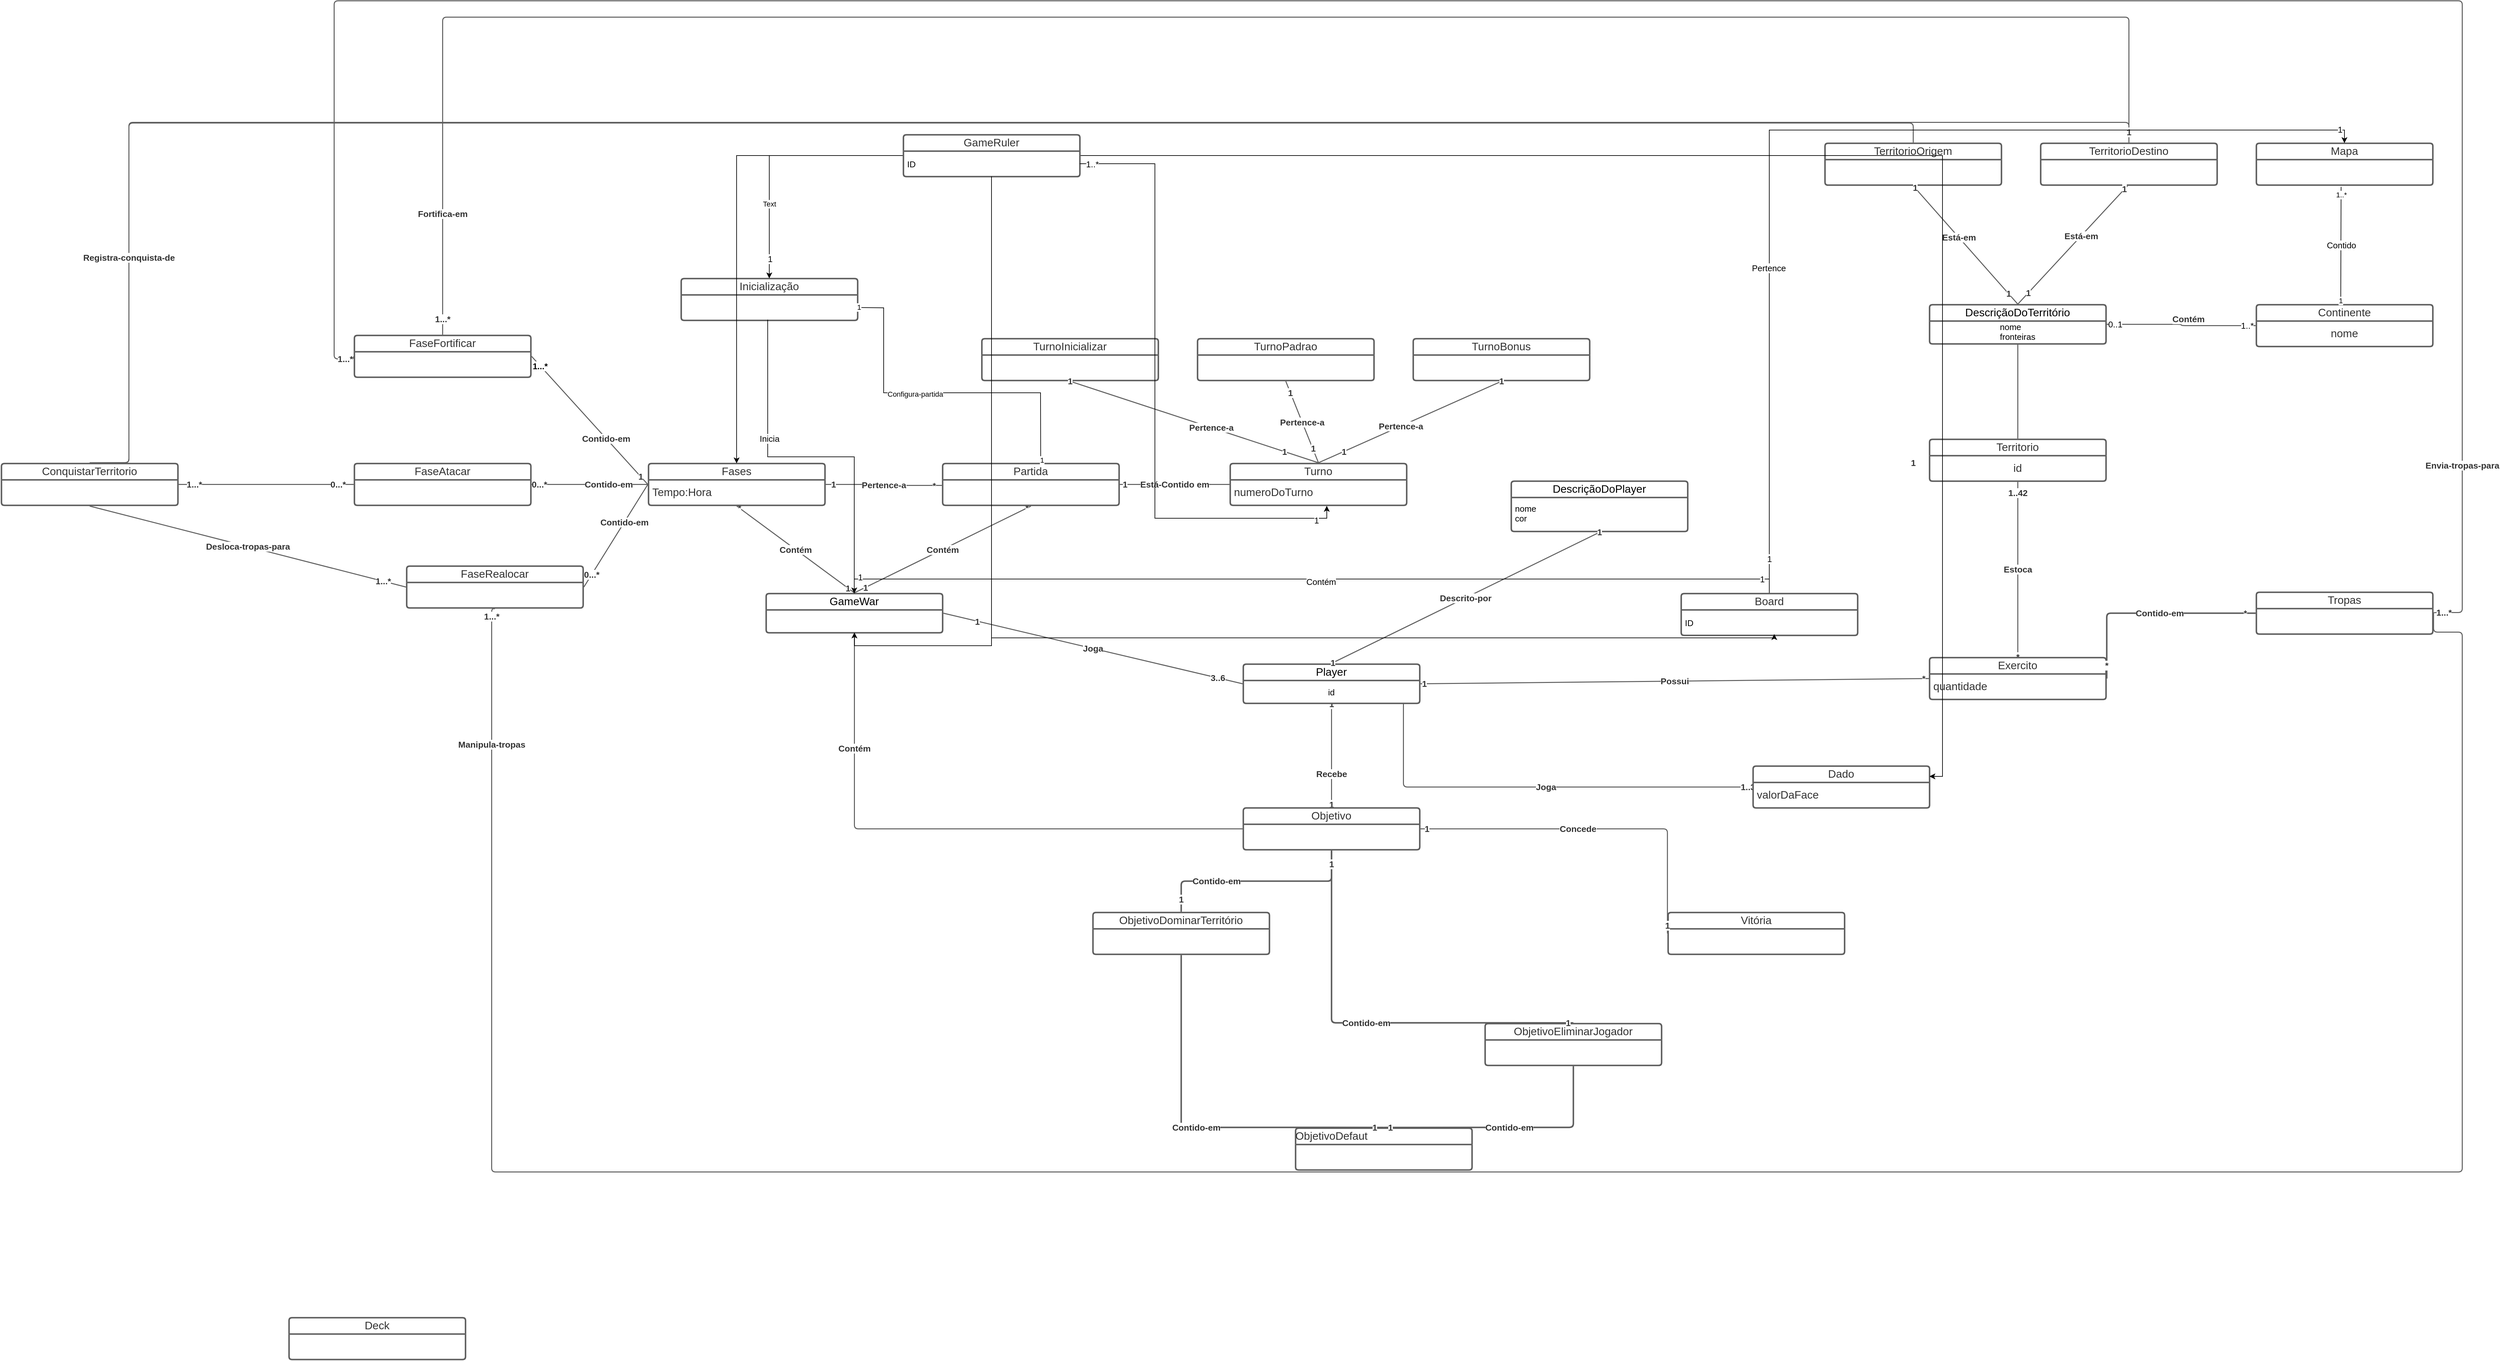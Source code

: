 <mxfile>
    <diagram id="eHPpjRtKUM5f1X6wVJR9" name="Page-1">
        <mxGraphModel dx="2411" dy="1588" grid="1" gridSize="10" guides="1" tooltips="1" connect="1" arrows="1" fold="1" page="1" pageScale="1" pageWidth="850" pageHeight="1100" math="0" shadow="0">
            <root>
                <mxCell id="0"/>
                <mxCell id="1" parent="0"/>
                <mxCell id="2" value="" style="html=1;jettySize=18;whiteSpace=wrap;fontSize=13;strokeColor=#5E5E5E;strokeWidth=1.5;rounded=0;startArrow=none;endArrow=none;exitX=0.5;exitY=1.019;exitPerimeter=0;entryX=0.5;entryY=-0.018;entryPerimeter=0;lucidId=5HRyjfB9QeC6;align=center;" edge="1" parent="1" source="33" target="39">
                    <mxGeometry width="100" height="100" relative="1" as="geometry">
                        <Array as="points"/>
                    </mxGeometry>
                </mxCell>
                <mxCell id="3" value="Recebe" style="text;html=1;resizable=0;labelBackgroundColor=default;align=center;verticalAlign=middle;fontStyle=1;fontColor=#333333;fontSize=13.3;" vertex="1" parent="2">
                    <mxGeometry x="0.35" relative="1" as="geometry"/>
                </mxCell>
                <mxCell id="4" value="1" style="text;html=1;resizable=0;labelBackgroundColor=default;align=center;verticalAlign=middle;fontStyle=1;fontColor=#333333;fontSize=13.3;" vertex="1" parent="2">
                    <mxGeometry x="0.955" relative="1" as="geometry">
                        <mxPoint as="offset"/>
                    </mxGeometry>
                </mxCell>
                <mxCell id="5" value="" style="html=1;jettySize=18;whiteSpace=wrap;fontSize=13;strokeColor=#5E5E5E;strokeWidth=1.5;rounded=0;startArrow=none;endArrow=none;exitX=1.004;exitY=0.5;exitPerimeter=0;entryX=-0.004;entryY=0.5;entryPerimeter=0;lucidId=.JRyJ6i8JRJA;align=center;" edge="1" parent="1" source="33" target="41">
                    <mxGeometry width="100" height="100" relative="1" as="geometry">
                        <Array as="points"/>
                    </mxGeometry>
                </mxCell>
                <mxCell id="6" value="Possui" style="text;html=1;resizable=0;labelBackgroundColor=default;align=center;verticalAlign=middle;fontStyle=1;fontColor=#333333;fontSize=13.3;" vertex="1" parent="5">
                    <mxGeometry relative="1" as="geometry"/>
                </mxCell>
                <mxCell id="7" value="1" style="text;html=1;resizable=0;labelBackgroundColor=default;align=center;verticalAlign=middle;fontStyle=1;fontColor=#333333;fontSize=13.3;" vertex="1" parent="5">
                    <mxGeometry x="-0.986" relative="1" as="geometry">
                        <mxPoint as="offset"/>
                    </mxGeometry>
                </mxCell>
                <mxCell id="8" value="*" style="text;html=1;resizable=0;labelBackgroundColor=default;align=center;verticalAlign=middle;fontStyle=1;fontColor=#333333;fontSize=13.3;" vertex="1" parent="5">
                    <mxGeometry x="0.98" relative="1" as="geometry">
                        <mxPoint as="offset"/>
                    </mxGeometry>
                </mxCell>
                <mxCell id="9" value="" style="html=1;jettySize=18;whiteSpace=wrap;fontSize=13;strokeColor=#5E5E5E;strokeWidth=1.5;rounded=1;arcSize=12;edgeStyle=orthogonalEdgeStyle;startArrow=none;endArrow=none;exitX=0.5;exitY=-0.018;exitPerimeter=0;entryX=0.5;entryY=1.018;entryPerimeter=0;lucidId=OKRykUV2qCi_;align=center;" edge="1" parent="1" source="41" target="35">
                    <mxGeometry width="100" height="100" relative="1" as="geometry">
                        <Array as="points"/>
                    </mxGeometry>
                </mxCell>
                <mxCell id="10" value="Estoca" style="text;html=1;resizable=0;labelBackgroundColor=default;align=center;verticalAlign=middle;fontStyle=1;fontColor=#333333;fontSize=13.3;" vertex="1" parent="9">
                    <mxGeometry relative="1" as="geometry"/>
                </mxCell>
                <mxCell id="11" value="*" style="text;html=1;resizable=0;labelBackgroundColor=default;align=center;verticalAlign=middle;fontStyle=1;fontColor=#333333;fontSize=13.3;" vertex="1" parent="9">
                    <mxGeometry x="-1" relative="1" as="geometry">
                        <mxPoint as="offset"/>
                    </mxGeometry>
                </mxCell>
                <mxCell id="12" value="1..42" style="text;html=1;resizable=0;labelBackgroundColor=default;align=center;verticalAlign=middle;fontStyle=1;fontColor=#333333;fontSize=13.3;" vertex="1" parent="9">
                    <mxGeometry x="0.876" relative="1" as="geometry">
                        <mxPoint as="offset"/>
                    </mxGeometry>
                </mxCell>
                <mxCell id="13" value="" style="html=1;jettySize=18;whiteSpace=wrap;fontSize=13;strokeColor=#5E5E5E;strokeWidth=1.5;rounded=1;arcSize=12;edgeStyle=orthogonalEdgeStyle;startArrow=none;endArrow=none;exitX=0.5;exitY=1.019;exitPerimeter=0;entryX=-0.004;entryY=0.5;entryPerimeter=0;lucidId=pR6ygLj6Zj-I;align=center;" edge="1" parent="1" source="33" target="37">
                    <mxGeometry width="100" height="100" relative="1" as="geometry">
                        <Array as="points">
                            <mxPoint x="525" y="392"/>
                        </Array>
                    </mxGeometry>
                </mxCell>
                <mxCell id="14" value="Joga" style="text;html=1;resizable=0;labelBackgroundColor=default;align=center;verticalAlign=middle;fontStyle=1;fontColor=#333333;fontSize=13.3;" vertex="1" parent="13">
                    <mxGeometry x="0.199" relative="1" as="geometry"/>
                </mxCell>
                <mxCell id="15" value="1" style="text;html=1;resizable=0;labelBackgroundColor=default;align=center;verticalAlign=middle;fontStyle=1;fontColor=#333333;fontSize=13.3;" vertex="1" parent="13">
                    <mxGeometry x="-1" relative="1" as="geometry">
                        <mxPoint as="offset"/>
                    </mxGeometry>
                </mxCell>
                <mxCell id="16" value="1..3" style="text;html=1;resizable=0;labelBackgroundColor=default;align=center;verticalAlign=middle;fontStyle=1;fontColor=#333333;fontSize=13.3;" vertex="1" parent="13">
                    <mxGeometry x="0.981" relative="1" as="geometry">
                        <mxPoint as="offset"/>
                    </mxGeometry>
                </mxCell>
                <mxCell id="17" value="" style="html=1;jettySize=18;whiteSpace=wrap;fontSize=13;strokeColor=#5E5E5E;strokeWidth=1.5;rounded=0;startArrow=none;endArrow=none;exitX=0.5;exitY=-0.019;exitPerimeter=0;entryX=0.5;entryY=1.018;entryPerimeter=0;lucidId=g16yzDCr0j7X;align=center;" edge="1" parent="1" source="145" target="25">
                    <mxGeometry width="100" height="100" relative="1" as="geometry">
                        <Array as="points"/>
                    </mxGeometry>
                </mxCell>
                <mxCell id="18" value="Contém" style="text;html=1;resizable=0;labelBackgroundColor=default;align=center;verticalAlign=middle;fontStyle=1;fontColor=#333333;fontSize=13.3;" vertex="1" parent="17">
                    <mxGeometry relative="1" as="geometry"/>
                </mxCell>
                <mxCell id="19" value="1" style="text;html=1;resizable=0;labelBackgroundColor=default;align=center;verticalAlign=middle;fontStyle=1;fontColor=#333333;fontSize=13.3;" vertex="1" parent="17">
                    <mxGeometry x="-0.886" relative="1" as="geometry">
                        <mxPoint as="offset"/>
                    </mxGeometry>
                </mxCell>
                <mxCell id="20" value="*" style="text;html=1;resizable=0;labelBackgroundColor=default;align=center;verticalAlign=middle;fontStyle=1;fontColor=#333333;fontSize=13.3;" vertex="1" parent="17">
                    <mxGeometry x="0.957" relative="1" as="geometry">
                        <mxPoint as="offset"/>
                    </mxGeometry>
                </mxCell>
                <mxCell id="21" value="" style="html=1;jettySize=18;whiteSpace=wrap;fontSize=13;strokeColor=#5E5E5E;strokeWidth=1.5;rounded=0;startArrow=none;endArrow=none;exitX=0.5;exitY=-0.019;exitPerimeter=0;entryX=0.5;entryY=1.018;entryPerimeter=0;lucidId=j16ye~xrxjlp;align=center;" edge="1" parent="1" source="145" target="31">
                    <mxGeometry width="100" height="100" relative="1" as="geometry">
                        <Array as="points"/>
                    </mxGeometry>
                </mxCell>
                <mxCell id="22" value="Contém" style="text;html=1;resizable=0;labelBackgroundColor=default;align=center;verticalAlign=middle;fontStyle=1;fontColor=#333333;fontSize=13.3;" vertex="1" parent="21">
                    <mxGeometry relative="1" as="geometry"/>
                </mxCell>
                <mxCell id="23" value="1" style="text;html=1;resizable=0;labelBackgroundColor=default;align=center;verticalAlign=middle;fontStyle=1;fontColor=#333333;fontSize=13.3;" vertex="1" parent="21">
                    <mxGeometry x="-0.874" relative="1" as="geometry">
                        <mxPoint as="offset"/>
                    </mxGeometry>
                </mxCell>
                <mxCell id="24" value="*" style="text;html=1;resizable=0;labelBackgroundColor=default;align=center;verticalAlign=middle;fontStyle=1;fontColor=#333333;fontSize=13.3;" vertex="1" parent="21">
                    <mxGeometry x="0.955" relative="1" as="geometry">
                        <mxPoint as="offset"/>
                    </mxGeometry>
                </mxCell>
                <mxCell id="25" value="Fases" style="html=1;overflow=block;blockSpacing=1;swimlane;childLayout=stackLayout;horizontal=1;horizontalStack=0;resizeParent=1;resizeParentMax=0;resizeLast=0;collapsible=0;fontStyle=0;marginBottom=0;swimlaneFillColor=#ffffff;startSize=25;whiteSpace=wrap;fontSize=16.7;fontColor=#333333;align=center;spacing=0;strokeColor=#5e5e5e;strokeOpacity=100;rounded=1;absoluteArcSize=1;arcSize=9;strokeWidth=2.3;" vertex="1" parent="1">
                    <mxGeometry x="-630" y="33" width="270" height="64" as="geometry"/>
                </mxCell>
                <mxCell id="26" value="&lt;div align=&quot;left&quot;&gt;Tempo:Hora&lt;/div&gt;" style="part=1;html=1;resizeHeight=0;strokeColor=none;fillColor=none;align=left;verticalAlign=middle;spacingLeft=4;spacingRight=4;overflow=hidden;rotatable=0;points=[[0,0.5],[1,0.5]];portConstraint=eastwest;swimlaneFillColor=#ffffff;strokeOpacity=100;whiteSpace=wrap;fontSize=16.7;fontColor=#333333;" vertex="1" parent="25">
                    <mxGeometry y="25" width="270" height="39" as="geometry"/>
                </mxCell>
                <mxCell id="27" value="" style="html=1;jettySize=18;whiteSpace=wrap;fontSize=13;strokeColor=#5E5E5E;strokeWidth=1.5;rounded=1;arcSize=12;edgeStyle=orthogonalEdgeStyle;startArrow=none;endArrow=none;exitX=1.004;exitY=0.5;exitPerimeter=0;entryX=-0.004;entryY=0.524;entryPerimeter=0;lucidId=ic7ym-YOa~ux;align=center;" edge="1" parent="1" source="25" target="31">
                    <mxGeometry width="100" height="100" relative="1" as="geometry">
                        <Array as="points"/>
                    </mxGeometry>
                </mxCell>
                <mxCell id="28" value="Pertence-a" style="text;html=1;resizable=0;labelBackgroundColor=default;align=center;verticalAlign=middle;fontStyle=1;fontColor=#333333;fontSize=13.3;" vertex="1" parent="27">
                    <mxGeometry relative="1" as="geometry"/>
                </mxCell>
                <mxCell id="29" value="1" style="text;html=1;resizable=0;labelBackgroundColor=default;align=center;verticalAlign=middle;fontStyle=1;fontColor=#333333;fontSize=13.3;" vertex="1" parent="27">
                    <mxGeometry x="-0.873" relative="1" as="geometry">
                        <mxPoint as="offset"/>
                    </mxGeometry>
                </mxCell>
                <mxCell id="30" value="*" style="text;html=1;resizable=0;labelBackgroundColor=default;align=center;verticalAlign=middle;fontStyle=1;fontColor=#333333;fontSize=13.3;" vertex="1" parent="27">
                    <mxGeometry x="0.865" relative="1" as="geometry">
                        <mxPoint as="offset"/>
                    </mxGeometry>
                </mxCell>
                <mxCell id="31" value="Partida" style="html=1;overflow=block;blockSpacing=1;swimlane;childLayout=stackLayout;horizontal=1;horizontalStack=0;resizeParent=1;resizeParentMax=0;resizeLast=0;collapsible=0;fontStyle=0;marginBottom=0;swimlaneFillColor=#ffffff;startSize=25;whiteSpace=wrap;fontSize=16.7;fontColor=#333333;align=center;spacing=0;strokeColor=#5e5e5e;strokeOpacity=100;rounded=1;absoluteArcSize=1;arcSize=9;strokeWidth=2.3;" vertex="1" parent="1">
                    <mxGeometry x="-180" y="33" width="270" height="64" as="geometry"/>
                </mxCell>
                <mxCell id="32" value="" style="part=1;html=1;resizeHeight=0;strokeColor=none;fillColor=none;align=center;verticalAlign=middle;spacingLeft=4;spacingRight=4;overflow=hidden;rotatable=0;points=[[0,0.5],[1,0.5]];portConstraint=eastwest;swimlaneFillColor=#ffffff;strokeOpacity=100;whiteSpace=wrap;fontSize=13;" vertex="1" parent="31">
                    <mxGeometry y="25" width="270" height="39" as="geometry"/>
                </mxCell>
                <mxCell id="33" value="Player" style="html=1;overflow=block;blockSpacing=1;swimlane;childLayout=stackLayout;horizontal=1;horizontalStack=0;resizeParent=1;resizeParentMax=0;resizeLast=0;collapsible=0;fontStyle=0;marginBottom=0;swimlaneFillColor=#ffffff;startSize=25;whiteSpace=wrap;fontSize=16.7;align=center;spacing=0;strokeColor=#5e5e5e;strokeOpacity=100;rounded=1;absoluteArcSize=1;arcSize=9;strokeWidth=2.3;" vertex="1" parent="1">
                    <mxGeometry x="280" y="340" width="270" height="60" as="geometry"/>
                </mxCell>
                <mxCell id="34" value="id" style="part=1;html=1;resizeHeight=0;strokeColor=none;fillColor=none;align=center;verticalAlign=middle;spacingLeft=4;spacingRight=4;overflow=hidden;rotatable=0;points=[[0,0.5],[1,0.5]];portConstraint=eastwest;swimlaneFillColor=#ffffff;strokeOpacity=100;whiteSpace=wrap;fontSize=13;" vertex="1" parent="33">
                    <mxGeometry y="25" width="270" height="35" as="geometry"/>
                </mxCell>
                <mxCell id="35" value="Territorio" style="html=1;overflow=block;blockSpacing=1;swimlane;childLayout=stackLayout;horizontal=1;horizontalStack=0;resizeParent=1;resizeParentMax=0;resizeLast=0;collapsible=0;fontStyle=0;marginBottom=0;swimlaneFillColor=#ffffff;startSize=25;whiteSpace=wrap;fontSize=16.7;fontColor=#333333;align=center;spacing=0;strokeColor=#5e5e5e;strokeOpacity=100;rounded=1;absoluteArcSize=1;arcSize=9;strokeWidth=2.3;" vertex="1" parent="1">
                    <mxGeometry x="1330" y="-4" width="270" height="64" as="geometry"/>
                </mxCell>
                <mxCell id="36" value="id" style="part=1;html=1;resizeHeight=0;strokeColor=none;fillColor=none;align=center;verticalAlign=middle;spacingLeft=4;spacingRight=4;overflow=hidden;rotatable=0;points=[[0,0.5],[1,0.5]];portConstraint=eastwest;swimlaneFillColor=#ffffff;strokeOpacity=100;whiteSpace=wrap;fontSize=16.7;fontColor=#333333;" vertex="1" parent="35">
                    <mxGeometry y="25" width="270" height="39" as="geometry"/>
                </mxCell>
                <mxCell id="37" value="Dado" style="html=1;overflow=block;blockSpacing=1;swimlane;childLayout=stackLayout;horizontal=1;horizontalStack=0;resizeParent=1;resizeParentMax=0;resizeLast=0;collapsible=0;fontStyle=0;marginBottom=0;swimlaneFillColor=#ffffff;startSize=25;whiteSpace=wrap;fontSize=16.7;fontColor=#333333;align=center;spacing=0;strokeColor=#5e5e5e;strokeOpacity=100;rounded=1;absoluteArcSize=1;arcSize=9;strokeWidth=2.3;" vertex="1" parent="1">
                    <mxGeometry x="1060" y="496" width="270" height="64" as="geometry"/>
                </mxCell>
                <mxCell id="38" value="&lt;div align=&quot;left&quot;&gt;valorDaFace&lt;/div&gt;" style="part=1;html=1;resizeHeight=0;strokeColor=none;fillColor=none;align=left;verticalAlign=middle;spacingLeft=4;spacingRight=4;overflow=hidden;rotatable=0;points=[[0,0.5],[1,0.5]];portConstraint=eastwest;swimlaneFillColor=#ffffff;strokeOpacity=100;whiteSpace=wrap;fontSize=16.7;fontColor=#333333;" vertex="1" parent="37">
                    <mxGeometry y="25" width="270" height="39" as="geometry"/>
                </mxCell>
                <mxCell id="39" value="Objetivo" style="html=1;overflow=block;blockSpacing=1;swimlane;childLayout=stackLayout;horizontal=1;horizontalStack=0;resizeParent=1;resizeParentMax=0;resizeLast=0;collapsible=0;fontStyle=0;marginBottom=0;swimlaneFillColor=#ffffff;startSize=25;whiteSpace=wrap;fontSize=16.7;fontColor=#333333;align=center;spacing=0;strokeColor=#5e5e5e;strokeOpacity=100;rounded=1;absoluteArcSize=1;arcSize=9;strokeWidth=2.3;" vertex="1" parent="1">
                    <mxGeometry x="280" y="560" width="270" height="64" as="geometry"/>
                </mxCell>
                <mxCell id="40" value="" style="part=1;html=1;resizeHeight=0;strokeColor=none;fillColor=none;align=center;verticalAlign=middle;spacingLeft=4;spacingRight=4;overflow=hidden;rotatable=0;points=[[0,0.5],[1,0.5]];portConstraint=eastwest;swimlaneFillColor=#ffffff;strokeOpacity=100;whiteSpace=wrap;fontSize=13;" vertex="1" parent="39">
                    <mxGeometry y="25" width="270" height="39" as="geometry"/>
                </mxCell>
                <mxCell id="41" value="Exercito" style="html=1;overflow=block;blockSpacing=1;swimlane;childLayout=stackLayout;horizontal=1;horizontalStack=0;resizeParent=1;resizeParentMax=0;resizeLast=0;collapsible=0;fontStyle=0;marginBottom=0;swimlaneFillColor=#ffffff;startSize=25;whiteSpace=wrap;fontSize=16.7;fontColor=#333333;align=center;spacing=0;strokeColor=#5e5e5e;strokeOpacity=100;rounded=1;absoluteArcSize=1;arcSize=9;strokeWidth=2.3;" vertex="1" parent="1">
                    <mxGeometry x="1330" y="330" width="270" height="64" as="geometry"/>
                </mxCell>
                <mxCell id="42" value="&lt;div align=&quot;left&quot;&gt;quantidade&lt;/div&gt;" style="part=1;html=1;resizeHeight=0;strokeColor=none;fillColor=none;align=left;verticalAlign=middle;spacingLeft=4;spacingRight=4;overflow=hidden;rotatable=0;points=[[0,0.5],[1,0.5]];portConstraint=eastwest;swimlaneFillColor=#ffffff;strokeOpacity=100;whiteSpace=wrap;fontSize=16.7;fontColor=#333333;" vertex="1" parent="41">
                    <mxGeometry y="25" width="270" height="39" as="geometry"/>
                </mxCell>
                <mxCell id="43" value="FaseFortificar" style="html=1;overflow=block;blockSpacing=1;swimlane;childLayout=stackLayout;horizontal=1;horizontalStack=0;resizeParent=1;resizeParentMax=0;resizeLast=0;collapsible=0;fontStyle=0;marginBottom=0;swimlaneFillColor=#ffffff;startSize=25;whiteSpace=wrap;fontSize=16.7;fontColor=#333333;align=center;spacing=0;strokeColor=#5e5e5e;strokeOpacity=100;rounded=1;absoluteArcSize=1;arcSize=9;strokeWidth=2.3;" vertex="1" parent="1">
                    <mxGeometry x="-1080" y="-163" width="270" height="64" as="geometry"/>
                </mxCell>
                <mxCell id="44" value="" style="part=1;html=1;resizeHeight=0;strokeColor=none;fillColor=none;align=center;verticalAlign=middle;spacingLeft=4;spacingRight=4;overflow=hidden;rotatable=0;points=[[0,0.5],[1,0.5]];portConstraint=eastwest;swimlaneFillColor=#ffffff;strokeOpacity=100;whiteSpace=wrap;fontSize=13;" vertex="1" parent="43">
                    <mxGeometry y="25" width="270" height="39" as="geometry"/>
                </mxCell>
                <mxCell id="45" value="FaseAtacar" style="html=1;overflow=block;blockSpacing=1;swimlane;childLayout=stackLayout;horizontal=1;horizontalStack=0;resizeParent=1;resizeParentMax=0;resizeLast=0;collapsible=0;fontStyle=0;marginBottom=0;swimlaneFillColor=#ffffff;startSize=25;whiteSpace=wrap;fontSize=16.7;fontColor=#333333;align=center;spacing=0;strokeColor=#5e5e5e;strokeOpacity=100;rounded=1;absoluteArcSize=1;arcSize=9;strokeWidth=2.3;" vertex="1" parent="1">
                    <mxGeometry x="-1080" y="33" width="270" height="64" as="geometry"/>
                </mxCell>
                <mxCell id="46" value="" style="part=1;html=1;resizeHeight=0;strokeColor=none;fillColor=none;align=center;verticalAlign=middle;spacingLeft=4;spacingRight=4;overflow=hidden;rotatable=0;points=[[0,0.5],[1,0.5]];portConstraint=eastwest;swimlaneFillColor=#ffffff;strokeOpacity=100;whiteSpace=wrap;fontSize=13;" vertex="1" parent="45">
                    <mxGeometry y="25" width="270" height="39" as="geometry"/>
                </mxCell>
                <mxCell id="47" value="FaseRealocar" style="html=1;overflow=block;blockSpacing=1;swimlane;childLayout=stackLayout;horizontal=1;horizontalStack=0;resizeParent=1;resizeParentMax=0;resizeLast=0;collapsible=0;fontStyle=0;marginBottom=0;swimlaneFillColor=#ffffff;startSize=25;whiteSpace=wrap;fontSize=16.7;fontColor=#333333;align=center;spacing=0;strokeColor=#5e5e5e;strokeOpacity=100;rounded=1;absoluteArcSize=1;arcSize=9;strokeWidth=2.3;" vertex="1" parent="1">
                    <mxGeometry x="-1000" y="190" width="270" height="64" as="geometry"/>
                </mxCell>
                <mxCell id="48" value="" style="part=1;html=1;resizeHeight=0;strokeColor=none;fillColor=none;align=center;verticalAlign=middle;spacingLeft=4;spacingRight=4;overflow=hidden;rotatable=0;points=[[0,0.5],[1,0.5]];portConstraint=eastwest;swimlaneFillColor=#ffffff;strokeOpacity=100;whiteSpace=wrap;fontSize=13;" vertex="1" parent="47">
                    <mxGeometry y="25" width="270" height="39" as="geometry"/>
                </mxCell>
                <mxCell id="49" value="" style="html=1;jettySize=18;whiteSpace=wrap;fontSize=13;strokeColor=#5E5E5E;strokeWidth=1.5;rounded=0;startArrow=none;endArrow=none;exitX=1.004;exitY=0.5;exitPerimeter=0;entryX=-0.004;entryY=0.5;entryPerimeter=0;lucidId=03fALjLhYcYY;align=center;" edge="1" parent="1" source="43" target="25">
                    <mxGeometry width="100" height="100" relative="1" as="geometry">
                        <Array as="points"/>
                    </mxGeometry>
                </mxCell>
                <mxCell id="50" value="Contido-em" style="text;html=1;resizable=0;labelBackgroundColor=default;align=center;verticalAlign=middle;fontStyle=1;fontColor=#333333;fontSize=13.3;" vertex="1" parent="49">
                    <mxGeometry x="0.281" relative="1" as="geometry"/>
                </mxCell>
                <mxCell id="51" value="1" style="text;html=1;resizable=0;labelBackgroundColor=default;align=center;verticalAlign=middle;fontStyle=1;fontColor=#333333;fontSize=13.3;" vertex="1" parent="49">
                    <mxGeometry x="0.869" relative="1" as="geometry">
                        <mxPoint as="offset"/>
                    </mxGeometry>
                </mxCell>
                <mxCell id="52" value="1...*" style="text;html=1;resizable=0;labelBackgroundColor=default;align=center;verticalAlign=middle;fontStyle=1;fontSize=13;" vertex="1" parent="49">
                    <mxGeometry x="-0.851" relative="1" as="geometry">
                        <mxPoint as="offset"/>
                    </mxGeometry>
                </mxCell>
                <mxCell id="53" value="" style="html=1;jettySize=18;whiteSpace=wrap;fontSize=13;strokeColor=#5E5E5E;strokeWidth=1.5;rounded=1;arcSize=12;edgeStyle=orthogonalEdgeStyle;startArrow=none;endArrow=none;exitX=1.004;exitY=0.5;exitPerimeter=0;entryX=-0.004;entryY=0.5;entryPerimeter=0;lucidId=f5fABDdCmkVi;align=center;" edge="1" parent="1" source="45" target="25">
                    <mxGeometry width="100" height="100" relative="1" as="geometry">
                        <Array as="points"/>
                    </mxGeometry>
                </mxCell>
                <mxCell id="54" value="0...*" style="text;html=1;resizable=0;labelBackgroundColor=default;align=center;verticalAlign=middle;fontStyle=1;fontColor=#333333;fontSize=13.3;" vertex="1" parent="53">
                    <mxGeometry x="-0.872" relative="1" as="geometry">
                        <mxPoint as="offset"/>
                    </mxGeometry>
                </mxCell>
                <mxCell id="55" value="Contido-em" style="text;html=1;resizable=0;labelBackgroundColor=default;align=center;verticalAlign=middle;fontStyle=1;fontColor=#333333;fontSize=13.3;" vertex="1" parent="53">
                    <mxGeometry x="0.328" relative="1" as="geometry"/>
                </mxCell>
                <mxCell id="56" value="" style="html=1;jettySize=18;whiteSpace=wrap;fontSize=13;strokeColor=#5E5E5E;strokeWidth=1.5;rounded=0;startArrow=none;endArrow=none;exitX=1.004;exitY=0.5;exitPerimeter=0;entryX=-0.004;entryY=0.5;entryPerimeter=0;lucidId=l5fAMesn.4vy;align=center;" edge="1" parent="1" source="47" target="25">
                    <mxGeometry width="100" height="100" relative="1" as="geometry">
                        <Array as="points"/>
                    </mxGeometry>
                </mxCell>
                <mxCell id="57" value="0...*" style="text;html=1;resizable=0;labelBackgroundColor=default;align=center;verticalAlign=middle;fontStyle=1;fontColor=#333333;fontSize=13.3;" vertex="1" parent="56">
                    <mxGeometry x="-0.752" relative="1" as="geometry">
                        <mxPoint as="offset"/>
                    </mxGeometry>
                </mxCell>
                <mxCell id="58" value="Contido-em" style="text;html=1;resizable=0;labelBackgroundColor=default;align=center;verticalAlign=middle;fontStyle=1;fontColor=#333333;fontSize=13.3;" vertex="1" parent="56">
                    <mxGeometry x="0.273" relative="1" as="geometry"/>
                </mxCell>
                <mxCell id="59" value="Continente" style="html=1;overflow=block;blockSpacing=1;swimlane;childLayout=stackLayout;horizontal=1;horizontalStack=0;resizeParent=1;resizeParentMax=0;resizeLast=0;collapsible=0;fontStyle=0;marginBottom=0;swimlaneFillColor=#ffffff;startSize=25;whiteSpace=wrap;fontSize=16.7;fontColor=#333333;align=center;spacing=0;strokeColor=#5e5e5e;strokeOpacity=100;rounded=1;absoluteArcSize=1;arcSize=9;strokeWidth=2.3;" vertex="1" parent="1">
                    <mxGeometry x="1830" y="-210" width="270" height="64" as="geometry"/>
                </mxCell>
                <mxCell id="60" value="nome" style="part=1;html=1;resizeHeight=0;strokeColor=none;fillColor=none;align=center;verticalAlign=middle;spacingLeft=4;spacingRight=4;overflow=hidden;rotatable=0;points=[[0,0.5],[1,0.5]];portConstraint=eastwest;swimlaneFillColor=#ffffff;strokeOpacity=100;whiteSpace=wrap;fontSize=16.7;fontColor=#333333;" vertex="1" parent="59">
                    <mxGeometry y="25" width="270" height="39" as="geometry"/>
                </mxCell>
                <mxCell id="61" value="" style="html=1;jettySize=18;whiteSpace=wrap;fontSize=13;strokeColor=#5E5E5E;strokeWidth=1.5;rounded=1;arcSize=12;edgeStyle=orthogonalEdgeStyle;startArrow=none;endArrow=none;exitX=-0.004;exitY=0.5;exitPerimeter=0;entryX=1.004;entryY=0.5;entryPerimeter=0;lucidId=ZggAJ.CfdNf1;align=center;" edge="1" parent="1" source="59" target="165">
                    <mxGeometry width="100" height="100" relative="1" as="geometry">
                        <Array as="points"/>
                    </mxGeometry>
                </mxCell>
                <mxCell id="62" value="Contém" style="text;html=1;resizable=0;labelBackgroundColor=default;align=center;verticalAlign=middle;fontStyle=1;fontColor=#333333;fontSize=13.3;" vertex="1" parent="61">
                    <mxGeometry x="-0.104" relative="1" as="geometry">
                        <mxPoint y="-10" as="offset"/>
                    </mxGeometry>
                </mxCell>
                <mxCell id="63" value="1..*" style="text;html=1;resizable=0;labelBackgroundColor=default;align=center;verticalAlign=middle;fontSize=13;" vertex="1" parent="61">
                    <mxGeometry x="-0.885" relative="1" as="geometry">
                        <mxPoint as="offset"/>
                    </mxGeometry>
                </mxCell>
                <mxCell id="64" value="0..1" style="text;html=1;resizable=0;labelBackgroundColor=default;align=center;verticalAlign=middle;fontSize=13;" vertex="1" parent="61">
                    <mxGeometry x="0.888" relative="1" as="geometry">
                        <mxPoint as="offset"/>
                    </mxGeometry>
                </mxCell>
                <mxCell id="65" value="ObjetivoDefaut" style="html=1;overflow=block;blockSpacing=1;swimlane;childLayout=stackLayout;horizontal=1;horizontalStack=0;resizeParent=1;resizeParentMax=0;resizeLast=0;collapsible=0;fontStyle=0;marginBottom=0;swimlaneFillColor=#ffffff;startSize=25;whiteSpace=wrap;fontSize=16.7;fontColor=#333333;align=left;spacing=0;strokeColor=#5e5e5e;strokeOpacity=100;rounded=1;absoluteArcSize=1;arcSize=9;strokeWidth=2.3;" vertex="1" parent="1">
                    <mxGeometry x="360" y="1050" width="270" height="64" as="geometry"/>
                </mxCell>
                <mxCell id="66" value="" style="part=1;html=1;resizeHeight=0;strokeColor=none;fillColor=none;align=left;verticalAlign=middle;spacingLeft=4;spacingRight=4;overflow=hidden;rotatable=0;points=[[0,0.5],[1,0.5]];portConstraint=eastwest;swimlaneFillColor=#ffffff;strokeOpacity=100;whiteSpace=wrap;fontSize=13;" vertex="1" parent="65">
                    <mxGeometry y="25" width="270" height="39" as="geometry"/>
                </mxCell>
                <mxCell id="67" value="ObjetivoDominarTerritório" style="html=1;overflow=block;blockSpacing=1;swimlane;childLayout=stackLayout;horizontal=1;horizontalStack=0;resizeParent=1;resizeParentMax=0;resizeLast=0;collapsible=0;fontStyle=0;marginBottom=0;swimlaneFillColor=#ffffff;startSize=25;whiteSpace=wrap;fontSize=16.7;fontColor=#333333;align=center;spacing=0;strokeColor=#5e5e5e;strokeOpacity=100;rounded=1;absoluteArcSize=1;arcSize=9;strokeWidth=2.3;" vertex="1" parent="1">
                    <mxGeometry x="50" y="720" width="270" height="64" as="geometry"/>
                </mxCell>
                <mxCell id="68" value="" style="part=1;html=1;resizeHeight=0;strokeColor=none;fillColor=none;align=center;verticalAlign=middle;spacingLeft=4;spacingRight=4;overflow=hidden;rotatable=0;points=[[0,0.5],[1,0.5]];portConstraint=eastwest;swimlaneFillColor=#ffffff;strokeOpacity=100;whiteSpace=wrap;fontSize=13;" vertex="1" parent="67">
                    <mxGeometry y="25" width="270" height="39" as="geometry"/>
                </mxCell>
                <mxCell id="69" value="ObjetivoEliminarJogador" style="html=1;overflow=block;blockSpacing=1;swimlane;childLayout=stackLayout;horizontal=1;horizontalStack=0;resizeParent=1;resizeParentMax=0;resizeLast=0;collapsible=0;fontStyle=0;marginBottom=0;swimlaneFillColor=#ffffff;startSize=25;whiteSpace=wrap;fontSize=16.7;fontColor=#333333;align=center;spacing=0;strokeColor=#5e5e5e;strokeOpacity=100;rounded=1;absoluteArcSize=1;arcSize=9;strokeWidth=2.3;" vertex="1" parent="1">
                    <mxGeometry x="650" y="890" width="270" height="64" as="geometry"/>
                </mxCell>
                <mxCell id="70" value="" style="part=1;html=1;resizeHeight=0;strokeColor=none;fillColor=none;align=center;verticalAlign=middle;spacingLeft=4;spacingRight=4;overflow=hidden;rotatable=0;points=[[0,0.5],[1,0.5]];portConstraint=eastwest;swimlaneFillColor=#ffffff;strokeOpacity=100;whiteSpace=wrap;fontSize=13;" vertex="1" parent="69">
                    <mxGeometry y="25" width="270" height="39" as="geometry"/>
                </mxCell>
                <mxCell id="71" value="" style="html=1;jettySize=18;whiteSpace=wrap;fontSize=13;strokeColor=#5E5E5E;strokeWidth=2.3;rounded=1;arcSize=12;edgeStyle=orthogonalEdgeStyle;startArrow=none;endArrow=none;exitX=0.5;exitY=-0.018;exitPerimeter=0;entryX=0.5;entryY=1.018;entryPerimeter=0;lucidId=rJgAQ0wlxhJF;align=center;" edge="1" parent="1" source="65" target="67">
                    <mxGeometry width="100" height="100" relative="1" as="geometry">
                        <Array as="points"/>
                    </mxGeometry>
                </mxCell>
                <mxCell id="72" value="Contido-em" style="text;html=1;resizable=0;labelBackgroundColor=default;align=center;verticalAlign=middle;fontStyle=1;fontColor=#333333;fontSize=13.3;" vertex="1" parent="71">
                    <mxGeometry relative="1" as="geometry"/>
                </mxCell>
                <mxCell id="73" value="1" style="text;html=1;resizable=0;labelBackgroundColor=default;align=center;verticalAlign=middle;fontStyle=1;fontColor=#333333;fontSize=13.3;" vertex="1" parent="71">
                    <mxGeometry x="-0.95" relative="1" as="geometry">
                        <mxPoint as="offset"/>
                    </mxGeometry>
                </mxCell>
                <mxCell id="74" value="" style="html=1;jettySize=18;whiteSpace=wrap;fontSize=13;strokeColor=#5E5E5E;strokeWidth=2.3;rounded=1;arcSize=12;edgeStyle=orthogonalEdgeStyle;startArrow=none;endArrow=none;exitX=0.5;exitY=-0.018;exitPerimeter=0;entryX=0.5;entryY=1.018;entryPerimeter=0;lucidId=DJgAo~n638NL;align=center;" edge="1" parent="1" source="69" target="39">
                    <mxGeometry width="100" height="100" relative="1" as="geometry">
                        <Array as="points"/>
                    </mxGeometry>
                </mxCell>
                <mxCell id="75" value="Contido-em" style="text;html=1;resizable=0;labelBackgroundColor=default;align=center;verticalAlign=middle;fontStyle=1;fontColor=#333333;fontSize=13.3;" vertex="1" parent="74">
                    <mxGeometry relative="1" as="geometry"/>
                </mxCell>
                <mxCell id="76" value="1" style="text;html=1;resizable=0;labelBackgroundColor=default;align=center;verticalAlign=middle;fontStyle=1;fontColor=#333333;fontSize=13.3;" vertex="1" parent="74">
                    <mxGeometry x="-0.973" relative="1" as="geometry">
                        <mxPoint as="offset"/>
                    </mxGeometry>
                </mxCell>
                <mxCell id="77" value="" style="html=1;jettySize=18;whiteSpace=wrap;fontSize=13;strokeColor=#5E5E5E;strokeWidth=2.3;rounded=1;arcSize=12;edgeStyle=orthogonalEdgeStyle;startArrow=none;endArrow=none;exitX=0.5;exitY=-0.018;exitPerimeter=0;entryX=0.5;entryY=1.018;entryPerimeter=0;lucidId=VJgAjEvVEZnG;align=center;" edge="1" parent="1" source="67" target="39">
                    <mxGeometry width="100" height="100" relative="1" as="geometry">
                        <Array as="points"/>
                    </mxGeometry>
                </mxCell>
                <mxCell id="78" value="Contido-em" style="text;html=1;resizable=0;labelBackgroundColor=default;align=center;verticalAlign=middle;fontStyle=1;fontColor=#333333;fontSize=13.3;" vertex="1" parent="77">
                    <mxGeometry x="-0.379" relative="1" as="geometry"/>
                </mxCell>
                <mxCell id="79" value="1" style="text;html=1;resizable=0;labelBackgroundColor=default;align=center;verticalAlign=middle;fontStyle=1;fontColor=#333333;fontSize=13.3;" vertex="1" parent="77">
                    <mxGeometry x="0.875" relative="1" as="geometry">
                        <mxPoint as="offset"/>
                    </mxGeometry>
                </mxCell>
                <mxCell id="80" value="1" style="text;html=1;resizable=0;labelBackgroundColor=default;align=center;verticalAlign=middle;fontStyle=1;fontColor=#333333;fontSize=13.3;" vertex="1" parent="77">
                    <mxGeometry x="-0.882" relative="1" as="geometry">
                        <mxPoint as="offset"/>
                    </mxGeometry>
                </mxCell>
                <mxCell id="81" value="Tropas" style="html=1;overflow=block;blockSpacing=1;swimlane;childLayout=stackLayout;horizontal=1;horizontalStack=0;resizeParent=1;resizeParentMax=0;resizeLast=0;collapsible=0;fontStyle=0;marginBottom=0;swimlaneFillColor=#ffffff;startSize=25;whiteSpace=wrap;fontSize=16.7;fontColor=#333333;align=center;spacing=0;strokeColor=#5e5e5e;strokeOpacity=100;rounded=1;absoluteArcSize=1;arcSize=9;strokeWidth=2.3;" vertex="1" parent="1">
                    <mxGeometry x="1830" y="230" width="270" height="64" as="geometry"/>
                </mxCell>
                <mxCell id="82" value="" style="part=1;html=1;resizeHeight=0;strokeColor=none;fillColor=none;align=center;verticalAlign=middle;spacingLeft=4;spacingRight=4;overflow=hidden;rotatable=0;points=[[0,0.5],[1,0.5]];portConstraint=eastwest;swimlaneFillColor=#ffffff;strokeOpacity=100;whiteSpace=wrap;fontSize=13;" vertex="1" parent="81">
                    <mxGeometry y="25" width="270" height="39" as="geometry"/>
                </mxCell>
                <mxCell id="83" value="" style="html=1;jettySize=18;whiteSpace=wrap;fontSize=13;strokeColor=#5E5E5E;strokeWidth=2.3;rounded=1;arcSize=12;edgeStyle=orthogonalEdgeStyle;startArrow=none;endArrow=none;exitX=-0.004;exitY=0.5;exitPerimeter=0;entryX=1.004;entryY=0.5;entryPerimeter=0;lucidId=XKgAQjtWgNsJ;align=center;" edge="1" parent="1" source="81" target="41">
                    <mxGeometry width="100" height="100" relative="1" as="geometry">
                        <Array as="points"/>
                    </mxGeometry>
                </mxCell>
                <mxCell id="84" value="*" style="text;html=1;resizable=0;labelBackgroundColor=default;align=center;verticalAlign=middle;fontStyle=1;fontColor=#333333;fontSize=13.3;" vertex="1" parent="83">
                    <mxGeometry x="-0.9" relative="1" as="geometry">
                        <mxPoint as="offset"/>
                    </mxGeometry>
                </mxCell>
                <mxCell id="85" value="*" style="text;html=1;resizable=0;labelBackgroundColor=default;align=center;verticalAlign=middle;fontStyle=1;fontColor=#333333;fontSize=13.3;" vertex="1" parent="83">
                    <mxGeometry x="0.877" relative="1" as="geometry">
                        <mxPoint as="offset"/>
                    </mxGeometry>
                </mxCell>
                <mxCell id="86" value="Contido-em" style="text;html=1;resizable=0;labelBackgroundColor=default;align=center;verticalAlign=middle;fontStyle=1;fontColor=#333333;fontSize=13.3;" vertex="1" parent="83">
                    <mxGeometry x="-0.103" relative="1" as="geometry"/>
                </mxCell>
                <mxCell id="87" value="TerritorioOrigem" style="html=1;overflow=block;blockSpacing=1;swimlane;childLayout=stackLayout;horizontal=1;horizontalStack=0;resizeParent=1;resizeParentMax=0;resizeLast=0;collapsible=0;fontStyle=0;marginBottom=0;swimlaneFillColor=#ffffff;startSize=25;whiteSpace=wrap;fontSize=16.7;fontColor=#333333;align=center;spacing=0;strokeColor=#5e5e5e;strokeOpacity=100;rounded=1;absoluteArcSize=1;arcSize=9;strokeWidth=2.3;" vertex="1" parent="1">
                    <mxGeometry x="1170" y="-457" width="270" height="64" as="geometry"/>
                </mxCell>
                <mxCell id="88" value="" style="part=1;html=1;resizeHeight=0;strokeColor=none;fillColor=none;align=center;verticalAlign=middle;spacingLeft=4;spacingRight=4;overflow=hidden;rotatable=0;points=[[0,0.5],[1,0.5]];portConstraint=eastwest;swimlaneFillColor=#ffffff;strokeOpacity=100;whiteSpace=wrap;fontSize=13;" vertex="1" parent="87">
                    <mxGeometry y="25" width="270" height="39" as="geometry"/>
                </mxCell>
                <mxCell id="89" value="TerritorioDestino" style="html=1;overflow=block;blockSpacing=1;swimlane;childLayout=stackLayout;horizontal=1;horizontalStack=0;resizeParent=1;resizeParentMax=0;resizeLast=0;collapsible=0;fontStyle=0;marginBottom=0;swimlaneFillColor=#ffffff;startSize=25;whiteSpace=wrap;fontSize=16.7;fontColor=#333333;align=center;spacing=0;strokeColor=#5e5e5e;strokeOpacity=100;rounded=1;absoluteArcSize=1;arcSize=9;strokeWidth=2.3;" vertex="1" parent="1">
                    <mxGeometry x="1500" y="-457" width="270" height="64" as="geometry"/>
                </mxCell>
                <mxCell id="90" value="" style="part=1;html=1;resizeHeight=0;strokeColor=none;fillColor=none;align=center;verticalAlign=middle;spacingLeft=4;spacingRight=4;overflow=hidden;rotatable=0;points=[[0,0.5],[1,0.5]];portConstraint=eastwest;swimlaneFillColor=#ffffff;strokeOpacity=100;whiteSpace=wrap;fontSize=13;" vertex="1" parent="89">
                    <mxGeometry y="25" width="270" height="39" as="geometry"/>
                </mxCell>
                <mxCell id="91" value="" style="html=1;jettySize=18;whiteSpace=wrap;fontSize=13;strokeColor=#5E5E5E;strokeWidth=1.5;rounded=0;startArrow=none;endArrow=none;exitX=0.5;exitY=-0.015;exitPerimeter=0;entryX=0.5;entryY=1.018;entryPerimeter=0;lucidId=_KoA1FjeEuoL;align=center;" edge="1" parent="1" source="165" target="87">
                    <mxGeometry width="100" height="100" relative="1" as="geometry">
                        <Array as="points"/>
                    </mxGeometry>
                </mxCell>
                <mxCell id="92" value="1" style="text;html=1;resizable=0;labelBackgroundColor=default;align=center;verticalAlign=middle;fontStyle=1;fontColor=#333333;fontSize=13.3;" vertex="1" parent="91">
                    <mxGeometry x="-0.823" relative="1" as="geometry">
                        <mxPoint as="offset"/>
                    </mxGeometry>
                </mxCell>
                <mxCell id="93" value="1" style="text;html=1;resizable=0;labelBackgroundColor=default;align=center;verticalAlign=middle;fontStyle=1;fontColor=#333333;fontSize=13.3;" vertex="1" parent="91">
                    <mxGeometry x="0.971" relative="1" as="geometry">
                        <mxPoint as="offset"/>
                    </mxGeometry>
                </mxCell>
                <mxCell id="94" value="Está-em" style="text;html=1;resizable=0;labelBackgroundColor=default;align=center;verticalAlign=middle;fontStyle=1;fontColor=#333333;fontSize=13.3;" vertex="1" parent="91">
                    <mxGeometry x="0.126" relative="1" as="geometry"/>
                </mxCell>
                <mxCell id="95" value="" style="html=1;jettySize=18;whiteSpace=wrap;fontSize=13;strokeColor=#5E5E5E;strokeWidth=1.5;rounded=0;startArrow=none;endArrow=none;exitX=0.5;exitY=-0.015;exitPerimeter=0;entryX=0.492;entryY=1.018;entryPerimeter=0;lucidId=aLoAtnJwVyGv;align=center;" edge="1" parent="1" source="165" target="89">
                    <mxGeometry width="100" height="100" relative="1" as="geometry">
                        <Array as="points"/>
                    </mxGeometry>
                </mxCell>
                <mxCell id="96" value="1" style="text;html=1;resizable=0;labelBackgroundColor=default;align=center;verticalAlign=middle;fontStyle=1;fontColor=#333333;fontSize=13.3;" vertex="1" parent="95">
                    <mxGeometry x="-0.81" relative="1" as="geometry">
                        <mxPoint as="offset"/>
                    </mxGeometry>
                </mxCell>
                <mxCell id="97" value="1" style="text;html=1;resizable=0;labelBackgroundColor=default;align=center;verticalAlign=middle;fontStyle=1;fontColor=#333333;fontSize=13.3;" vertex="1" parent="95">
                    <mxGeometry x="0.945" relative="1" as="geometry">
                        <mxPoint as="offset"/>
                    </mxGeometry>
                </mxCell>
                <mxCell id="98" value="Está-em" style="text;html=1;resizable=0;labelBackgroundColor=default;align=center;verticalAlign=middle;fontStyle=1;fontColor=#333333;fontSize=13.3;" vertex="1" parent="95">
                    <mxGeometry x="0.156" relative="1" as="geometry"/>
                </mxCell>
                <mxCell id="99" value="ConquistarTerritorio" style="html=1;overflow=block;blockSpacing=1;swimlane;childLayout=stackLayout;horizontal=1;horizontalStack=0;resizeParent=1;resizeParentMax=0;resizeLast=0;collapsible=0;fontStyle=0;marginBottom=0;swimlaneFillColor=#ffffff;startSize=25;whiteSpace=wrap;fontSize=16.7;fontColor=#333333;align=center;spacing=0;strokeColor=#5e5e5e;strokeOpacity=100;rounded=1;absoluteArcSize=1;arcSize=9;strokeWidth=2.3;" vertex="1" parent="1">
                    <mxGeometry x="-1620" y="33" width="270" height="64" as="geometry"/>
                </mxCell>
                <mxCell id="100" value="" style="part=1;html=1;resizeHeight=0;strokeColor=none;fillColor=none;align=center;verticalAlign=middle;spacingLeft=4;spacingRight=4;overflow=hidden;rotatable=0;points=[[0,0.5],[1,0.5]];portConstraint=eastwest;swimlaneFillColor=#ffffff;strokeOpacity=100;whiteSpace=wrap;fontSize=13;" vertex="1" parent="99">
                    <mxGeometry y="25" width="270" height="39" as="geometry"/>
                </mxCell>
                <mxCell id="101" value="" style="html=1;jettySize=18;whiteSpace=wrap;fontSize=13;strokeColor=#5E5E5E;strokeWidth=1.5;rounded=1;arcSize=12;edgeStyle=orthogonalEdgeStyle;startArrow=none;endArrow=none;exitX=-0.004;exitY=0.5;exitPerimeter=0;entryX=1.004;entryY=0.5;entryPerimeter=0;lucidId=UZoAOkWxLrhW;align=center;" edge="1" parent="1" source="45" target="99">
                    <mxGeometry width="100" height="100" relative="1" as="geometry">
                        <Array as="points"/>
                    </mxGeometry>
                </mxCell>
                <mxCell id="102" value="0...*" style="text;html=1;resizable=0;labelBackgroundColor=default;align=center;verticalAlign=middle;fontStyle=1;fontColor=#333333;fontSize=13.3;" vertex="1" parent="101">
                    <mxGeometry x="-0.822" relative="1" as="geometry">
                        <mxPoint as="offset"/>
                    </mxGeometry>
                </mxCell>
                <mxCell id="103" value="1...*" style="text;html=1;resizable=0;labelBackgroundColor=default;align=center;verticalAlign=middle;fontStyle=1;fontColor=#333333;fontSize=13.3;" vertex="1" parent="101">
                    <mxGeometry x="0.825" relative="1" as="geometry">
                        <mxPoint as="offset"/>
                    </mxGeometry>
                </mxCell>
                <mxCell id="104" value="" style="html=1;jettySize=18;whiteSpace=wrap;fontSize=13;strokeColor=#5E5E5E;strokeWidth=1.5;rounded=0;startArrow=none;endArrow=none;exitX=0.5;exitY=1.018;exitPerimeter=0;entryX=-0.004;entryY=0.5;entryPerimeter=0;lucidId=u4oA~EsUyiz.;align=center;" edge="1" parent="1" source="99" target="47">
                    <mxGeometry width="100" height="100" relative="1" as="geometry">
                        <Array as="points"/>
                    </mxGeometry>
                </mxCell>
                <mxCell id="105" value="1...*" style="text;html=1;resizable=0;labelBackgroundColor=default;align=center;verticalAlign=middle;fontStyle=1;fontColor=#333333;fontSize=13.3;" vertex="1" parent="104">
                    <mxGeometry x="0.854" relative="1" as="geometry">
                        <mxPoint as="offset"/>
                    </mxGeometry>
                </mxCell>
                <mxCell id="106" value="Desloca-tropas-para" style="text;html=1;resizable=0;labelBackgroundColor=default;align=center;verticalAlign=middle;fontStyle=1;fontColor=#333333;fontSize=13.3;" vertex="1" parent="104">
                    <mxGeometry relative="1" as="geometry"/>
                </mxCell>
                <mxCell id="107" value="" style="html=1;jettySize=18;whiteSpace=wrap;fontSize=13;strokeColor=#5E5E5E;strokeWidth=1.5;rounded=1;arcSize=12;edgeStyle=orthogonalEdgeStyle;startArrow=none;endArrow=none;exitX=0.5;exitY=-0.018;exitPerimeter=0;entryX=0.5;entryY=-0.018;entryPerimeter=0;lucidId=N9oAHVkQ9hJR;align=center;" edge="1" parent="1" source="99" target="87">
                    <mxGeometry width="100" height="100" relative="1" as="geometry">
                        <Array as="points">
                            <mxPoint x="-1425" y="-488"/>
                            <mxPoint x="1305" y="-488"/>
                        </Array>
                    </mxGeometry>
                </mxCell>
                <mxCell id="108" value="1" style="text;html=1;resizable=0;labelBackgroundColor=default;align=center;verticalAlign=middle;fontStyle=1;fontColor=#333333;fontSize=13.3;" vertex="1" parent="107">
                    <mxGeometry x="0.993" relative="1" as="geometry">
                        <mxPoint y="501.5" as="offset"/>
                    </mxGeometry>
                </mxCell>
                <mxCell id="109" value="" style="html=1;jettySize=18;whiteSpace=wrap;fontSize=13;strokeColor=#5E5E5E;strokeWidth=1.5;rounded=1;arcSize=12;edgeStyle=orthogonalEdgeStyle;startArrow=none;endArrow=none;exitX=0.5;exitY=-0.018;exitPerimeter=0;entryX=0.5;entryY=-0.018;entryPerimeter=0;lucidId=R9oAxGnscupq;align=center;" edge="1" parent="1" source="99" target="89">
                    <mxGeometry width="100" height="100" relative="1" as="geometry">
                        <Array as="points">
                            <mxPoint x="-1425" y="-489"/>
                            <mxPoint x="1635" y="-489"/>
                        </Array>
                    </mxGeometry>
                </mxCell>
                <mxCell id="110" value="Registra-conquista-de" style="text;html=1;resizable=0;labelBackgroundColor=default;align=center;verticalAlign=middle;fontStyle=1;fontColor=#333333;fontSize=13.3;" vertex="1" parent="109">
                    <mxGeometry x="-0.796" relative="1" as="geometry"/>
                </mxCell>
                <mxCell id="111" value="Vitória" style="html=1;overflow=block;blockSpacing=1;swimlane;childLayout=stackLayout;horizontal=1;horizontalStack=0;resizeParent=1;resizeParentMax=0;resizeLast=0;collapsible=0;fontStyle=0;marginBottom=0;swimlaneFillColor=#ffffff;startSize=25;whiteSpace=wrap;fontSize=16.7;fontColor=#333333;align=center;spacing=0;strokeColor=#5e5e5e;strokeOpacity=100;rounded=1;absoluteArcSize=1;arcSize=9;strokeWidth=2.3;" vertex="1" parent="1">
                    <mxGeometry x="930" y="720" width="270" height="64" as="geometry"/>
                </mxCell>
                <mxCell id="112" value="" style="part=1;html=1;resizeHeight=0;strokeColor=none;fillColor=none;align=center;verticalAlign=middle;spacingLeft=4;spacingRight=4;overflow=hidden;rotatable=0;points=[[0,0.5],[1,0.5]];portConstraint=eastwest;swimlaneFillColor=#ffffff;strokeOpacity=100;whiteSpace=wrap;fontSize=13;" vertex="1" parent="111">
                    <mxGeometry y="25" width="270" height="39" as="geometry"/>
                </mxCell>
                <mxCell id="113" value="" style="html=1;jettySize=18;whiteSpace=wrap;fontSize=13;strokeColor=#5E5E5E;strokeWidth=1.5;rounded=1;arcSize=12;edgeStyle=orthogonalEdgeStyle;startArrow=none;endArrow=none;exitX=1.004;exitY=0.5;exitPerimeter=0;entryX=-0.004;entryY=0.5;entryPerimeter=0;lucidId=2.oAl.fwIFDd;align=center;" edge="1" parent="1" source="39" target="111">
                    <mxGeometry width="100" height="100" relative="1" as="geometry">
                        <Array as="points"/>
                    </mxGeometry>
                </mxCell>
                <mxCell id="114" value="1" style="text;html=1;resizable=0;labelBackgroundColor=default;align=center;verticalAlign=middle;fontStyle=1;fontColor=#333333;fontSize=13.3;" vertex="1" parent="113">
                    <mxGeometry x="0.955" relative="1" as="geometry">
                        <mxPoint as="offset"/>
                    </mxGeometry>
                </mxCell>
                <mxCell id="115" value="1" style="text;html=1;resizable=0;labelBackgroundColor=default;align=center;verticalAlign=middle;fontStyle=1;fontColor=#333333;fontSize=13.3;" vertex="1" parent="113">
                    <mxGeometry x="-0.965" relative="1" as="geometry">
                        <mxPoint as="offset"/>
                    </mxGeometry>
                </mxCell>
                <mxCell id="116" value="Concede" style="text;html=1;resizable=0;labelBackgroundColor=default;align=center;verticalAlign=middle;fontStyle=1;fontColor=#333333;fontSize=13.3;" vertex="1" parent="113">
                    <mxGeometry x="-0.103" relative="1" as="geometry"/>
                </mxCell>
                <mxCell id="117" value="" style="html=1;jettySize=18;whiteSpace=wrap;fontSize=13;strokeColor=#5E5E5E;strokeWidth=1.5;rounded=1;arcSize=12;edgeStyle=orthogonalEdgeStyle;startArrow=none;endArrow=none;exitX=0.5;exitY=-0.018;exitPerimeter=0;entryX=0.5;entryY=-0.018;entryPerimeter=0;lucidId=TdpAzQ-.h5Oz;" edge="1" parent="1" source="43" target="89">
                    <mxGeometry width="100" height="100" relative="1" as="geometry">
                        <Array as="points">
                            <mxPoint x="-945" y="-650"/>
                            <mxPoint x="1635" y="-650"/>
                        </Array>
                    </mxGeometry>
                </mxCell>
                <mxCell id="118" value="1...*" style="text;html=1;resizable=0;labelBackgroundColor=default;align=center;verticalAlign=middle;fontStyle=1;fontColor=#333333;fontSize=13.3;" vertex="1" parent="117">
                    <mxGeometry x="-0.985" relative="1" as="geometry">
                        <mxPoint as="offset"/>
                    </mxGeometry>
                </mxCell>
                <mxCell id="119" value="1" style="text;html=1;resizable=0;labelBackgroundColor=default;align=center;verticalAlign=middle;fontStyle=1;fontColor=#333333;fontSize=13.3;" vertex="1" parent="117">
                    <mxGeometry x="0.99" relative="1" as="geometry">
                        <mxPoint as="offset"/>
                    </mxGeometry>
                </mxCell>
                <mxCell id="120" value="Fortifica-em" style="text;html=1;resizable=0;labelBackgroundColor=default;align=center;verticalAlign=middle;fontStyle=1;fontColor=#333333;fontSize=13.3;" vertex="1" parent="117">
                    <mxGeometry x="-0.886" relative="1" as="geometry"/>
                </mxCell>
                <mxCell id="121" value="" style="html=1;jettySize=18;whiteSpace=wrap;fontSize=13;strokeColor=#5E5E5E;strokeWidth=1.5;rounded=1;arcSize=12;edgeStyle=orthogonalEdgeStyle;startArrow=none;endArrow=none;exitX=1.004;exitY=0.5;exitPerimeter=0;entryX=0.5;entryY=1.018;entryPerimeter=0;lucidId=cMpABxYLxCyw;" edge="1" parent="1" source="81" target="47">
                    <mxGeometry width="100" height="100" relative="1" as="geometry">
                        <Array as="points">
                            <mxPoint x="2145" y="291"/>
                            <mxPoint x="2145" y="1117"/>
                            <mxPoint x="-870" y="1117"/>
                        </Array>
                    </mxGeometry>
                </mxCell>
                <mxCell id="122" value="1...*" style="text;html=1;resizable=0;labelBackgroundColor=default;align=center;verticalAlign=middle;fontStyle=1;fontColor=#333333;fontSize=13.3;" vertex="1" parent="121">
                    <mxGeometry x="0.993" relative="1" as="geometry">
                        <mxPoint as="offset"/>
                    </mxGeometry>
                </mxCell>
                <mxCell id="123" value="Manipula-tropas" style="text;html=1;resizable=0;labelBackgroundColor=default;align=center;verticalAlign=middle;fontStyle=1;fontColor=#333333;fontSize=13.3;" vertex="1" parent="121">
                    <mxGeometry x="0.911" relative="1" as="geometry"/>
                </mxCell>
                <mxCell id="124" value="" style="html=1;jettySize=18;whiteSpace=wrap;fontSize=13;strokeColor=#5E5E5E;strokeWidth=1.5;rounded=1;arcSize=12;edgeStyle=orthogonalEdgeStyle;startArrow=none;endArrow=none;exitX=-0.004;exitY=0.5;exitPerimeter=0;entryX=1.004;entryY=0.5;entryPerimeter=0;lucidId=oMpAiKWzd9Sk;" edge="1" parent="1" source="43" target="81">
                    <mxGeometry width="100" height="100" relative="1" as="geometry">
                        <Array as="points">
                            <mxPoint x="-1111" y="-127"/>
                            <mxPoint x="-1111" y="-675"/>
                            <mxPoint x="2145" y="-675"/>
                            <mxPoint x="2145" y="261"/>
                        </Array>
                    </mxGeometry>
                </mxCell>
                <mxCell id="125" value="1...*" style="text;html=1;resizable=0;labelBackgroundColor=default;align=center;verticalAlign=middle;fontStyle=1;fontColor=#333333;fontSize=13.3;" vertex="1" parent="124">
                    <mxGeometry x="-0.993" relative="1" as="geometry">
                        <mxPoint as="offset"/>
                    </mxGeometry>
                </mxCell>
                <mxCell id="126" value="1...*" style="text;html=1;resizable=0;labelBackgroundColor=default;align=center;verticalAlign=middle;fontStyle=1;fontColor=#333333;fontSize=13.3;" vertex="1" parent="124">
                    <mxGeometry x="0.993" relative="1" as="geometry">
                        <mxPoint as="offset"/>
                    </mxGeometry>
                </mxCell>
                <mxCell id="127" value="Envia-tropas-para" style="text;html=1;resizable=0;labelBackgroundColor=default;align=center;verticalAlign=middle;fontStyle=1;fontColor=#333333;fontSize=13.3;" vertex="1" parent="124">
                    <mxGeometry x="0.888" relative="1" as="geometry"/>
                </mxCell>
                <mxCell id="128" value="DescriçãoDoPlayer" style="html=1;overflow=block;blockSpacing=1;swimlane;childLayout=stackLayout;horizontal=1;horizontalStack=0;resizeParent=1;resizeParentMax=0;resizeLast=0;collapsible=0;fontStyle=0;marginBottom=0;swimlaneFillColor=#ffffff;startSize=25;whiteSpace=wrap;fontSize=16.7;align=center;spacing=0;strokeColor=#5e5e5e;strokeOpacity=100;rounded=1;absoluteArcSize=1;arcSize=9;strokeWidth=2.3;" vertex="1" parent="1">
                    <mxGeometry x="690" y="60" width="270" height="77" as="geometry"/>
                </mxCell>
                <mxCell id="129" value="&lt;div align=&quot;left&quot; style=&quot;display: flex; justify-content: null; text-align: null; align-items: baseline; font-size: 0; line-height: 1.25;margin-top: -2px;&quot;&gt;&lt;span&gt;&lt;span style=&quot;font-size:13px;&quot;&gt;nome &lt;br&gt;&lt;/span&gt;&lt;/span&gt;&lt;/div&gt;&lt;div align=&quot;left&quot; style=&quot;display: flex; justify-content: null; text-align: null; align-items: baseline; font-size: 0; line-height: 1.25;margin-top: -2px;&quot;&gt;&lt;span&gt;&lt;span style=&quot;font-size:13px;&quot;&gt;cor&lt;/span&gt;&lt;/span&gt;&lt;/div&gt;" style="part=1;html=1;resizeHeight=0;strokeColor=none;fillColor=none;align=left;verticalAlign=middle;spacingLeft=4;spacingRight=4;overflow=hidden;rotatable=0;points=[[0,0.5],[1,0.5]];portConstraint=eastwest;swimlaneFillColor=#ffffff;strokeOpacity=100;whiteSpace=wrap;fontSize=13;" vertex="1" parent="128">
                    <mxGeometry y="25" width="270" height="52" as="geometry"/>
                </mxCell>
                <mxCell id="130" value="" style="html=1;jettySize=18;whiteSpace=wrap;fontSize=13;strokeColor=#5E5E5E;strokeWidth=1.5;rounded=0;startArrow=none;endArrow=none;exitX=0.5;exitY=1.015;exitPerimeter=0;entryX=0.5;entryY=-0.019;entryPerimeter=0;lucidId=ucGAamA.Hruo;align=center;" edge="1" parent="1" source="128" target="33">
                    <mxGeometry width="100" height="100" relative="1" as="geometry">
                        <Array as="points"/>
                    </mxGeometry>
                </mxCell>
                <mxCell id="131" value="1" style="text;html=1;resizable=0;labelBackgroundColor=default;align=center;verticalAlign=middle;fontStyle=1;fontColor=#333333;fontSize=13.3;" vertex="1" parent="130">
                    <mxGeometry x="-1" relative="1" as="geometry">
                        <mxPoint as="offset"/>
                    </mxGeometry>
                </mxCell>
                <mxCell id="132" value="1" style="text;html=1;resizable=0;labelBackgroundColor=default;align=center;verticalAlign=middle;fontStyle=1;fontColor=#333333;fontSize=13.3;" vertex="1" parent="130">
                    <mxGeometry x="0.988" relative="1" as="geometry">
                        <mxPoint as="offset"/>
                    </mxGeometry>
                </mxCell>
                <mxCell id="133" value="Descrito-por" style="text;html=1;resizable=0;labelBackgroundColor=default;align=center;verticalAlign=middle;fontStyle=1;fontColor=#333333;fontSize=13.3;" vertex="1" parent="130">
                    <mxGeometry relative="1" as="geometry"/>
                </mxCell>
                <mxCell id="134" value="Turno" style="html=1;overflow=block;blockSpacing=1;swimlane;childLayout=stackLayout;horizontal=1;horizontalStack=0;resizeParent=1;resizeParentMax=0;resizeLast=0;collapsible=0;fontStyle=0;marginBottom=0;swimlaneFillColor=#ffffff;startSize=25;whiteSpace=wrap;fontSize=16.7;fontColor=#333333;align=center;spacing=0;strokeColor=#5e5e5e;strokeOpacity=100;rounded=1;absoluteArcSize=1;arcSize=9;strokeWidth=2.3;" vertex="1" parent="1">
                    <mxGeometry x="260" y="33" width="270" height="64" as="geometry"/>
                </mxCell>
                <mxCell id="135" value="&lt;div align=&quot;left&quot;&gt;numeroDoTurno&lt;/div&gt;" style="part=1;html=1;resizeHeight=0;strokeColor=none;fillColor=none;align=left;verticalAlign=middle;spacingLeft=4;spacingRight=4;overflow=hidden;rotatable=0;points=[[0,0.5],[1,0.5]];portConstraint=eastwest;swimlaneFillColor=#ffffff;strokeOpacity=100;whiteSpace=wrap;fontSize=16.7;fontColor=#333333;" vertex="1" parent="134">
                    <mxGeometry y="25" width="270" height="39" as="geometry"/>
                </mxCell>
                <mxCell id="136" value="" style="html=1;jettySize=18;whiteSpace=wrap;fontSize=13;strokeColor=#5E5E5E;strokeWidth=1.5;rounded=1;arcSize=12;edgeStyle=orthogonalEdgeStyle;startArrow=none;endArrow=none;exitX=1.004;exitY=0.5;exitPerimeter=0;entryX=-0.004;entryY=0.5;entryPerimeter=0;lucidId=-mKAu3pHkbzo;align=center;" edge="1" parent="1" source="31" target="134">
                    <mxGeometry width="100" height="100" relative="1" as="geometry">
                        <Array as="points"/>
                    </mxGeometry>
                </mxCell>
                <mxCell id="137" value="Está-Contido em" style="text;html=1;resizable=0;labelBackgroundColor=default;align=center;verticalAlign=middle;fontStyle=1;fontColor=#333333;fontSize=13.3;" vertex="1" parent="136">
                    <mxGeometry relative="1" as="geometry"/>
                </mxCell>
                <mxCell id="138" value="1" style="text;html=1;resizable=0;labelBackgroundColor=default;align=center;verticalAlign=middle;fontStyle=1;fontColor=#333333;fontSize=13.3;" vertex="1" parent="136">
                    <mxGeometry x="-0.907" relative="1" as="geometry">
                        <mxPoint as="offset"/>
                    </mxGeometry>
                </mxCell>
                <mxCell id="139" value="TurnoInicializar" style="html=1;overflow=block;blockSpacing=1;swimlane;childLayout=stackLayout;horizontal=1;horizontalStack=0;resizeParent=1;resizeParentMax=0;resizeLast=0;collapsible=0;fontStyle=0;marginBottom=0;swimlaneFillColor=#ffffff;startSize=25;whiteSpace=wrap;fontSize=16.7;fontColor=#333333;align=center;spacing=0;strokeColor=#5e5e5e;strokeOpacity=100;rounded=1;absoluteArcSize=1;arcSize=9;strokeWidth=2.3;" vertex="1" parent="1">
                    <mxGeometry x="-120" y="-158" width="270" height="64" as="geometry"/>
                </mxCell>
                <mxCell id="140" value="" style="part=1;html=1;resizeHeight=0;strokeColor=none;fillColor=none;align=center;verticalAlign=middle;spacingLeft=4;spacingRight=4;overflow=hidden;rotatable=0;points=[[0,0.5],[1,0.5]];portConstraint=eastwest;swimlaneFillColor=#ffffff;strokeOpacity=100;whiteSpace=wrap;fontSize=13;" vertex="1" parent="139">
                    <mxGeometry y="25" width="270" height="39" as="geometry"/>
                </mxCell>
                <mxCell id="141" value="TurnoPadrao" style="html=1;overflow=block;blockSpacing=1;swimlane;childLayout=stackLayout;horizontal=1;horizontalStack=0;resizeParent=1;resizeParentMax=0;resizeLast=0;collapsible=0;fontStyle=0;marginBottom=0;swimlaneFillColor=#ffffff;startSize=25;whiteSpace=wrap;fontSize=16.7;fontColor=#333333;align=center;spacing=0;strokeColor=#5e5e5e;strokeOpacity=100;rounded=1;absoluteArcSize=1;arcSize=9;strokeWidth=2.3;" vertex="1" parent="1">
                    <mxGeometry x="210" y="-158" width="270" height="64" as="geometry"/>
                </mxCell>
                <mxCell id="142" value="" style="part=1;html=1;resizeHeight=0;strokeColor=none;fillColor=none;align=center;verticalAlign=middle;spacingLeft=4;spacingRight=4;overflow=hidden;rotatable=0;points=[[0,0.5],[1,0.5]];portConstraint=eastwest;swimlaneFillColor=#ffffff;strokeOpacity=100;whiteSpace=wrap;fontSize=13;" vertex="1" parent="141">
                    <mxGeometry y="25" width="270" height="39" as="geometry"/>
                </mxCell>
                <mxCell id="143" value="TurnoBonus" style="html=1;overflow=block;blockSpacing=1;swimlane;childLayout=stackLayout;horizontal=1;horizontalStack=0;resizeParent=1;resizeParentMax=0;resizeLast=0;collapsible=0;fontStyle=0;marginBottom=0;swimlaneFillColor=#ffffff;startSize=25;whiteSpace=wrap;fontSize=16.7;fontColor=#333333;align=center;spacing=0;strokeColor=#5e5e5e;strokeOpacity=100;rounded=1;absoluteArcSize=1;arcSize=9;strokeWidth=2.3;" vertex="1" parent="1">
                    <mxGeometry x="540" y="-158" width="270" height="64" as="geometry"/>
                </mxCell>
                <mxCell id="144" value="" style="part=1;html=1;resizeHeight=0;strokeColor=none;fillColor=none;align=center;verticalAlign=middle;spacingLeft=4;spacingRight=4;overflow=hidden;rotatable=0;points=[[0,0.5],[1,0.5]];portConstraint=eastwest;swimlaneFillColor=#ffffff;strokeOpacity=100;whiteSpace=wrap;fontSize=13;" vertex="1" parent="143">
                    <mxGeometry y="25" width="270" height="39" as="geometry"/>
                </mxCell>
                <mxCell id="145" value="GameWar" style="html=1;overflow=block;blockSpacing=1;swimlane;childLayout=stackLayout;horizontal=1;horizontalStack=0;resizeParent=1;resizeParentMax=0;resizeLast=0;collapsible=0;fontStyle=0;marginBottom=0;swimlaneFillColor=#ffffff;startSize=25;whiteSpace=wrap;fontSize=16.7;align=center;spacing=0;strokeColor=#5e5e5e;strokeOpacity=100;rounded=1;absoluteArcSize=1;arcSize=9;strokeWidth=2.3;" vertex="1" parent="1">
                    <mxGeometry x="-450" y="232" width="270" height="60" as="geometry"/>
                </mxCell>
                <mxCell id="146" value="" style="part=1;html=1;resizeHeight=0;strokeColor=none;fillColor=none;align=center;verticalAlign=middle;spacingLeft=4;spacingRight=4;overflow=hidden;rotatable=0;points=[[0,0.5],[1,0.5]];portConstraint=eastwest;swimlaneFillColor=#ffffff;strokeOpacity=100;whiteSpace=wrap;fontSize=13;" vertex="1" parent="145">
                    <mxGeometry y="25" width="270" height="35" as="geometry"/>
                </mxCell>
                <mxCell id="147" value="" style="html=1;jettySize=18;whiteSpace=wrap;fontSize=13;strokeColor=#5E5E5E;strokeWidth=1.5;rounded=0;startArrow=none;endArrow=none;exitX=-0.004;exitY=0.5;exitPerimeter=0;entryX=1.004;entryY=0.5;entryPerimeter=0;lucidId=x80AWIq83TSi;align=center;" edge="1" parent="1" source="33" target="145">
                    <mxGeometry width="100" height="100" relative="1" as="geometry">
                        <Array as="points"/>
                    </mxGeometry>
                </mxCell>
                <mxCell id="148" value="Joga" style="text;html=1;resizable=0;labelBackgroundColor=default;align=center;verticalAlign=middle;fontStyle=1;fontColor=#333333;fontSize=13.3;" vertex="1" parent="147">
                    <mxGeometry relative="1" as="geometry"/>
                </mxCell>
                <mxCell id="149" value="3..6" style="text;html=1;resizable=0;labelBackgroundColor=default;align=center;verticalAlign=middle;fontStyle=1;fontColor=#333333;fontSize=13.3;" vertex="1" parent="147">
                    <mxGeometry x="-0.831" relative="1" as="geometry">
                        <mxPoint as="offset"/>
                    </mxGeometry>
                </mxCell>
                <mxCell id="150" value="1" style="text;html=1;resizable=0;labelBackgroundColor=default;align=center;verticalAlign=middle;fontStyle=1;fontColor=#333333;fontSize=13.3;" vertex="1" parent="147">
                    <mxGeometry x="0.773" relative="1" as="geometry">
                        <mxPoint as="offset"/>
                    </mxGeometry>
                </mxCell>
                <mxCell id="151" value="" style="html=1;jettySize=18;whiteSpace=wrap;fontSize=13;strokeColor=#5E5E5E;strokeWidth=1.5;rounded=1;arcSize=12;edgeStyle=orthogonalEdgeStyle;startArrow=none;endArrow=none;exitX=-0.004;exitY=0.5;exitPerimeter=0;entryX=0.5;entryY=1.019;entryPerimeter=0;lucidId=e_0A_ncLwYVw;align=center;" edge="1" parent="1" source="39" target="145">
                    <mxGeometry width="100" height="100" relative="1" as="geometry">
                        <Array as="points"/>
                    </mxGeometry>
                </mxCell>
                <mxCell id="152" value="Contém" style="text;html=1;resizable=0;labelBackgroundColor=default;align=center;verticalAlign=middle;fontStyle=1;fontColor=#333333;fontSize=13.3;" vertex="1" parent="151">
                    <mxGeometry x="0.607" relative="1" as="geometry"/>
                </mxCell>
                <mxCell id="153" value="" style="html=1;jettySize=18;whiteSpace=wrap;fontSize=13;strokeColor=#5E5E5E;strokeWidth=1.5;rounded=0;startArrow=none;endArrow=none;exitX=0.5;exitY=1.018;exitPerimeter=0;entryX=0.5;entryY=-0.018;entryPerimeter=0;lucidId=L~0AYPv2OWZz;align=center;" edge="1" parent="1" source="139" target="134">
                    <mxGeometry width="100" height="100" relative="1" as="geometry">
                        <Array as="points"/>
                    </mxGeometry>
                </mxCell>
                <mxCell id="154" value="Pertence-a" style="text;html=1;resizable=0;labelBackgroundColor=default;align=center;verticalAlign=middle;fontStyle=1;fontColor=#333333;fontSize=13.3;" vertex="1" parent="153">
                    <mxGeometry x="0.136" relative="1" as="geometry"/>
                </mxCell>
                <mxCell id="155" value="1" style="text;html=1;resizable=0;labelBackgroundColor=default;align=center;verticalAlign=middle;fontStyle=1;fontColor=#333333;fontSize=13.3;" vertex="1" parent="153">
                    <mxGeometry x="0.724" relative="1" as="geometry">
                        <mxPoint as="offset"/>
                    </mxGeometry>
                </mxCell>
                <mxCell id="156" value="1" style="text;html=1;resizable=0;labelBackgroundColor=default;align=center;verticalAlign=middle;fontStyle=1;fontColor=#333333;fontSize=13.3;" vertex="1" parent="153">
                    <mxGeometry x="-1" relative="1" as="geometry">
                        <mxPoint as="offset"/>
                    </mxGeometry>
                </mxCell>
                <mxCell id="157" value="" style="html=1;jettySize=18;whiteSpace=wrap;fontSize=13;strokeColor=#5E5E5E;strokeWidth=1.5;rounded=0;startArrow=none;endArrow=none;exitX=0.5;exitY=1.018;exitPerimeter=0;entryX=0.5;entryY=-0.018;entryPerimeter=0;lucidId=N~0AOFdPLRLy;align=center;" edge="1" parent="1" source="141" target="134">
                    <mxGeometry width="100" height="100" relative="1" as="geometry">
                        <Array as="points"/>
                    </mxGeometry>
                </mxCell>
                <mxCell id="158" value="Pertence-a" style="text;html=1;resizable=0;labelBackgroundColor=default;align=center;verticalAlign=middle;fontStyle=1;fontColor=#333333;fontSize=13.3;" vertex="1" parent="157">
                    <mxGeometry relative="1" as="geometry"/>
                </mxCell>
                <mxCell id="159" value="1" style="text;html=1;resizable=0;labelBackgroundColor=default;align=center;verticalAlign=middle;fontStyle=1;fontColor=#333333;fontSize=13.3;" vertex="1" parent="157">
                    <mxGeometry x="-0.716" relative="1" as="geometry"/>
                </mxCell>
                <mxCell id="160" value="1" style="text;html=1;resizable=0;labelBackgroundColor=default;align=center;verticalAlign=middle;fontStyle=1;fontColor=#333333;fontSize=13.3;" vertex="1" parent="157">
                    <mxGeometry x="0.65" relative="1" as="geometry"/>
                </mxCell>
                <mxCell id="161" value="" style="html=1;jettySize=18;whiteSpace=wrap;fontSize=13;strokeColor=#5E5E5E;strokeWidth=1.5;rounded=0;startArrow=none;endArrow=none;exitX=0.5;exitY=1.018;exitPerimeter=0;entryX=0.5;entryY=-0.018;entryPerimeter=0;lucidId=ox1AJ4QAymkz;align=center;" edge="1" parent="1" source="143" target="134">
                    <mxGeometry width="100" height="100" relative="1" as="geometry">
                        <Array as="points"/>
                    </mxGeometry>
                </mxCell>
                <mxCell id="162" value="Pertence-a" style="text;html=1;resizable=0;labelBackgroundColor=default;align=center;verticalAlign=middle;fontStyle=1;fontColor=#333333;fontSize=13.3;" vertex="1" parent="161">
                    <mxGeometry x="0.098" relative="1" as="geometry"/>
                </mxCell>
                <mxCell id="163" value="1" style="text;html=1;resizable=0;labelBackgroundColor=default;align=center;verticalAlign=middle;fontStyle=1;fontColor=#333333;fontSize=13.3;" vertex="1" parent="161">
                    <mxGeometry x="-1" relative="1" as="geometry">
                        <mxPoint as="offset"/>
                    </mxGeometry>
                </mxCell>
                <mxCell id="164" value="1" style="text;html=1;resizable=0;labelBackgroundColor=default;align=center;verticalAlign=middle;fontStyle=1;fontColor=#333333;fontSize=13.3;" vertex="1" parent="161">
                    <mxGeometry x="0.726" relative="1" as="geometry">
                        <mxPoint as="offset"/>
                    </mxGeometry>
                </mxCell>
                <mxCell id="165" value="DescriçãoDoTerritório" style="html=1;overflow=block;blockSpacing=1;swimlane;childLayout=stackLayout;horizontal=1;horizontalStack=0;resizeParent=1;resizeParentMax=0;resizeLast=0;collapsible=0;fontStyle=0;marginBottom=0;swimlaneFillColor=#ffffff;startSize=25;whiteSpace=wrap;fontSize=16.7;align=center;spacing=0;strokeColor=#5e5e5e;strokeOpacity=100;rounded=1;absoluteArcSize=1;arcSize=9;strokeWidth=2.3;" vertex="1" parent="1">
                    <mxGeometry x="1330" y="-210" width="270" height="60" as="geometry"/>
                </mxCell>
                <mxCell id="166" value="&lt;div style=&quot;display: flex; justify-content: null; text-align: null; align-items: baseline; font-size: 0; line-height: 1.25;margin-top: -2px;&quot;&gt;&lt;span&gt;&lt;span style=&quot;font-size:13px;&quot;&gt;nome &#10;&lt;/span&gt;&lt;/span&gt;&lt;/div&gt;&lt;div style=&quot;display: flex; justify-content: null; text-align: null; align-items: baseline; font-size: 0; line-height: 1.25;margin-top: -2px;&quot;&gt;&lt;span&gt;&lt;span style=&quot;font-size:13px;&quot;&gt;fronteiras&lt;/span&gt;&lt;/span&gt;&lt;/div&gt;" style="part=1;html=1;resizeHeight=0;strokeColor=none;fillColor=none;align=center;verticalAlign=middle;spacingLeft=4;spacingRight=4;overflow=hidden;rotatable=0;points=[[0,0.5],[1,0.5]];portConstraint=eastwest;swimlaneFillColor=#ffffff;strokeOpacity=100;whiteSpace=wrap;fontSize=13;" vertex="1" parent="165">
                    <mxGeometry y="25" width="270" height="35" as="geometry"/>
                </mxCell>
                <mxCell id="167" value="" style="html=1;jettySize=18;whiteSpace=wrap;fontSize=13;strokeColor=#5E5E5E;strokeWidth=1.5;rounded=1;arcSize=12;edgeStyle=orthogonalEdgeStyle;startArrow=none;endArrow=none;exitX=0.5;exitY=1.015;exitPerimeter=0;entryX=0.5;entryY=-0.018;entryPerimeter=0;lucidId=gq4AxFDmSVqs;align=center;" edge="1" parent="1" source="165" target="35">
                    <mxGeometry width="100" height="100" relative="1" as="geometry">
                        <Array as="points"/>
                    </mxGeometry>
                </mxCell>
                <mxCell id="168" value="" style="html=1;jettySize=18;whiteSpace=wrap;fontSize=13;strokeColor=#5E5E5E;strokeWidth=2.3;rounded=1;arcSize=12;edgeStyle=orthogonalEdgeStyle;startArrow=none;endArrow=none;exitX=0.5;exitY=-0.018;exitPerimeter=0;entryX=0.5;entryY=1.018;entryPerimeter=0;lucidId=UN4AfSyZSECK;align=center;" edge="1" parent="1" source="65" target="69">
                    <mxGeometry width="100" height="100" relative="1" as="geometry">
                        <Array as="points"/>
                    </mxGeometry>
                </mxCell>
                <mxCell id="169" value="Contido-em" style="text;html=1;resizable=0;labelBackgroundColor=default;align=center;verticalAlign=middle;fontStyle=1;fontColor=#333333;fontSize=13.3;" vertex="1" parent="168">
                    <mxGeometry relative="1" as="geometry"/>
                </mxCell>
                <mxCell id="170" value="1" style="text;html=1;resizable=0;labelBackgroundColor=default;align=center;verticalAlign=middle;fontStyle=1;fontColor=#333333;fontSize=13.3;" vertex="1" parent="168">
                    <mxGeometry x="-0.95" relative="1" as="geometry">
                        <mxPoint as="offset"/>
                    </mxGeometry>
                </mxCell>
                <mxCell id="171" value="Mapa" style="html=1;overflow=block;blockSpacing=1;swimlane;childLayout=stackLayout;horizontal=1;horizontalStack=0;resizeParent=1;resizeParentMax=0;resizeLast=0;collapsible=0;fontStyle=0;marginBottom=0;swimlaneFillColor=#ffffff;startSize=25;whiteSpace=wrap;fontSize=16.7;fontColor=#333333;align=center;spacing=0;strokeColor=#5e5e5e;strokeOpacity=100;rounded=1;absoluteArcSize=1;arcSize=9;strokeWidth=2.3;" vertex="1" parent="1">
                    <mxGeometry x="1830" y="-457" width="270" height="64" as="geometry"/>
                </mxCell>
                <mxCell id="172" value="" style="part=1;html=1;resizeHeight=0;strokeColor=none;fillColor=none;align=center;verticalAlign=middle;spacingLeft=4;spacingRight=4;overflow=hidden;rotatable=0;points=[[0,0.5],[1,0.5]];portConstraint=eastwest;swimlaneFillColor=#ffffff;strokeOpacity=100;whiteSpace=wrap;fontSize=13;" vertex="1" parent="171">
                    <mxGeometry y="25" width="270" height="39" as="geometry"/>
                </mxCell>
                <mxCell id="173" value="&lt;font style=&quot;font-size: 13px;&quot;&gt;Contido&lt;/font&gt;" style="endArrow=none;html=1;rounded=0;entryX=0.481;entryY=1.077;entryDx=0;entryDy=0;entryPerimeter=0;exitX=0.479;exitY=-0.034;exitDx=0;exitDy=0;exitPerimeter=0;" edge="1" parent="1" source="59" target="172">
                    <mxGeometry width="50" height="50" relative="1" as="geometry">
                        <mxPoint x="1840" y="-220" as="sourcePoint"/>
                        <mxPoint x="1890" y="-270" as="targetPoint"/>
                    </mxGeometry>
                </mxCell>
                <mxCell id="174" value="&lt;div&gt;1&lt;/div&gt;" style="edgeLabel;html=1;align=center;verticalAlign=middle;resizable=0;points=[];" connectable="0" vertex="1" parent="173">
                    <mxGeometry x="-0.949" y="1" relative="1" as="geometry">
                        <mxPoint as="offset"/>
                    </mxGeometry>
                </mxCell>
                <mxCell id="175" value="&lt;div&gt;1..*&lt;/div&gt;" style="edgeLabel;html=1;align=center;verticalAlign=middle;resizable=0;points=[];" connectable="0" vertex="1" parent="173">
                    <mxGeometry x="0.869" relative="1" as="geometry">
                        <mxPoint as="offset"/>
                    </mxGeometry>
                </mxCell>
                <mxCell id="176" value="Inicialização" style="html=1;overflow=block;blockSpacing=1;swimlane;childLayout=stackLayout;horizontal=1;horizontalStack=0;resizeParent=1;resizeParentMax=0;resizeLast=0;collapsible=0;fontStyle=0;marginBottom=0;swimlaneFillColor=#ffffff;startSize=25;whiteSpace=wrap;fontSize=16.7;fontColor=#333333;align=center;spacing=0;strokeColor=#5e5e5e;strokeOpacity=100;rounded=1;absoluteArcSize=1;arcSize=9;strokeWidth=2.3;" vertex="1" parent="1">
                    <mxGeometry x="-580" y="-250" width="270" height="64" as="geometry"/>
                </mxCell>
                <mxCell id="177" value="" style="part=1;html=1;resizeHeight=0;strokeColor=none;fillColor=none;align=center;verticalAlign=middle;spacingLeft=4;spacingRight=4;overflow=hidden;rotatable=0;points=[[0,0.5],[1,0.5]];portConstraint=eastwest;swimlaneFillColor=#ffffff;strokeOpacity=100;whiteSpace=wrap;fontSize=13;" vertex="1" parent="176">
                    <mxGeometry y="25" width="270" height="39" as="geometry"/>
                </mxCell>
                <mxCell id="178" value="" style="endArrow=none;html=1;rounded=0;exitX=0.5;exitY=0;exitDx=0;exitDy=0;edgeStyle=orthogonalEdgeStyle;entryX=0.491;entryY=0.979;entryDx=0;entryDy=0;entryPerimeter=0;" edge="1" parent="1" source="145" target="177">
                    <mxGeometry width="50" height="50" relative="1" as="geometry">
                        <mxPoint x="480" y="150" as="sourcePoint"/>
                        <mxPoint x="530" y="100" as="targetPoint"/>
                    </mxGeometry>
                </mxCell>
                <mxCell id="179" value="&lt;font style=&quot;font-size: 13px;&quot;&gt;Inicia&lt;/font&gt;" style="edgeLabel;html=1;align=center;verticalAlign=middle;resizable=0;points=[];" connectable="0" vertex="1" parent="178">
                    <mxGeometry x="0.342" y="-2" relative="1" as="geometry">
                        <mxPoint as="offset"/>
                    </mxGeometry>
                </mxCell>
                <mxCell id="180" value="" style="endArrow=none;html=1;rounded=0;entryX=1;entryY=0.5;entryDx=0;entryDy=0;" edge="1" parent="1" target="177">
                    <mxGeometry width="50" height="50" relative="1" as="geometry">
                        <mxPoint x="-29.73" y="33" as="sourcePoint"/>
                        <mxPoint x="-510" y="-135.331" as="targetPoint"/>
                        <Array as="points">
                            <mxPoint x="-30" y="-75"/>
                            <mxPoint x="-270" y="-75"/>
                            <mxPoint x="-270" y="-205"/>
                        </Array>
                    </mxGeometry>
                </mxCell>
                <mxCell id="181" value="Configura-partida" style="edgeLabel;html=1;align=center;verticalAlign=middle;resizable=0;points=[];" connectable="0" vertex="1" parent="180">
                    <mxGeometry x="0.161" y="2" relative="1" as="geometry">
                        <mxPoint as="offset"/>
                    </mxGeometry>
                </mxCell>
                <mxCell id="182" value="1" style="edgeLabel;html=1;align=center;verticalAlign=middle;resizable=0;points=[];" connectable="0" vertex="1" parent="180">
                    <mxGeometry x="-0.98" y="-1" relative="1" as="geometry">
                        <mxPoint as="offset"/>
                    </mxGeometry>
                </mxCell>
                <mxCell id="183" value="1" style="edgeLabel;html=1;align=center;verticalAlign=middle;resizable=0;points=[];" connectable="0" vertex="1" parent="180">
                    <mxGeometry x="0.993" y="-1" relative="1" as="geometry">
                        <mxPoint as="offset"/>
                    </mxGeometry>
                </mxCell>
                <mxCell id="184" style="edgeStyle=orthogonalEdgeStyle;rounded=0;orthogonalLoop=1;jettySize=auto;html=1;exitX=0.5;exitY=0;exitDx=0;exitDy=0;entryX=0.5;entryY=0;entryDx=0;entryDy=0;" edge="1" parent="1" source="188" target="171">
                    <mxGeometry relative="1" as="geometry"/>
                </mxCell>
                <mxCell id="185" value="&lt;font style=&quot;font-size: 13px;&quot;&gt;Pertence&lt;/font&gt;" style="edgeLabel;html=1;align=center;verticalAlign=middle;resizable=0;points=[];" vertex="1" connectable="0" parent="184">
                    <mxGeometry x="-0.381" y="1" relative="1" as="geometry">
                        <mxPoint as="offset"/>
                    </mxGeometry>
                </mxCell>
                <mxCell id="186" value="&lt;font style=&quot;font-size: 13px;&quot;&gt;1&lt;/font&gt;" style="edgeLabel;html=1;align=center;verticalAlign=middle;resizable=0;points=[];" vertex="1" connectable="0" parent="184">
                    <mxGeometry x="0.966" y="1" relative="1" as="geometry">
                        <mxPoint as="offset"/>
                    </mxGeometry>
                </mxCell>
                <mxCell id="187" value="&lt;font style=&quot;font-size: 13px;&quot;&gt;1&lt;/font&gt;" style="edgeLabel;html=1;align=center;verticalAlign=middle;resizable=0;points=[];" vertex="1" connectable="0" parent="184">
                    <mxGeometry x="-0.934" relative="1" as="geometry">
                        <mxPoint as="offset"/>
                    </mxGeometry>
                </mxCell>
                <mxCell id="188" value="Board" style="html=1;overflow=block;blockSpacing=1;swimlane;childLayout=stackLayout;horizontal=1;horizontalStack=0;resizeParent=1;resizeParentMax=0;resizeLast=0;collapsible=0;fontStyle=0;marginBottom=0;swimlaneFillColor=#ffffff;startSize=25;whiteSpace=wrap;fontSize=16.7;fontColor=#333333;align=center;spacing=0;strokeColor=#5e5e5e;strokeOpacity=100;rounded=1;absoluteArcSize=1;arcSize=9;strokeWidth=2.3;" vertex="1" parent="1">
                    <mxGeometry x="950" y="232" width="270" height="64" as="geometry"/>
                </mxCell>
                <mxCell id="189" value="&lt;div align=&quot;left&quot;&gt;ID&lt;/div&gt;" style="part=1;html=1;resizeHeight=0;strokeColor=none;fillColor=none;align=left;verticalAlign=middle;spacingLeft=4;spacingRight=4;overflow=hidden;rotatable=0;points=[[0,0.5],[1,0.5]];portConstraint=eastwest;swimlaneFillColor=#ffffff;strokeOpacity=100;whiteSpace=wrap;fontSize=13;" vertex="1" parent="188">
                    <mxGeometry y="25" width="270" height="39" as="geometry"/>
                </mxCell>
                <mxCell id="190" style="edgeStyle=orthogonalEdgeStyle;rounded=0;orthogonalLoop=1;jettySize=auto;html=1;entryX=0.5;entryY=0;entryDx=0;entryDy=0;" edge="1" parent="1" target="145">
                    <mxGeometry relative="1" as="geometry">
                        <mxPoint x="420" y="330" as="targetPoint"/>
                        <mxPoint x="1085" y="230" as="sourcePoint"/>
                        <Array as="points">
                            <mxPoint x="1085" y="210"/>
                            <mxPoint x="-315" y="210"/>
                        </Array>
                    </mxGeometry>
                </mxCell>
                <mxCell id="191" value="&lt;font style=&quot;font-size: 13px;&quot;&gt;Contém&lt;/font&gt;" style="edgeLabel;html=1;align=center;verticalAlign=middle;resizable=0;points=[];" vertex="1" connectable="0" parent="190">
                    <mxGeometry x="-0.019" y="4" relative="1" as="geometry">
                        <mxPoint x="1" as="offset"/>
                    </mxGeometry>
                </mxCell>
                <mxCell id="192" value="&lt;font style=&quot;font-size: 13px;&quot;&gt;1&lt;/font&gt;" style="edgeLabel;html=1;align=center;verticalAlign=middle;resizable=0;points=[];" vertex="1" connectable="0" parent="190">
                    <mxGeometry x="-0.956" relative="1" as="geometry">
                        <mxPoint as="offset"/>
                    </mxGeometry>
                </mxCell>
                <mxCell id="193" value="&lt;font style=&quot;font-size: 13px;&quot;&gt;1&lt;/font&gt;" style="edgeLabel;html=1;align=center;verticalAlign=middle;resizable=0;points=[];" vertex="1" connectable="0" parent="190">
                    <mxGeometry x="0.957" y="-3" relative="1" as="geometry">
                        <mxPoint as="offset"/>
                    </mxGeometry>
                </mxCell>
                <mxCell id="194" style="edgeStyle=orthogonalEdgeStyle;rounded=0;orthogonalLoop=1;jettySize=auto;html=1;entryX=0.5;entryY=0;entryDx=0;entryDy=0;" edge="1" parent="1" source="199" target="25">
                    <mxGeometry relative="1" as="geometry"/>
                </mxCell>
                <mxCell id="195" style="edgeStyle=orthogonalEdgeStyle;rounded=0;orthogonalLoop=1;jettySize=auto;html=1;entryX=0.5;entryY=0;entryDx=0;entryDy=0;" edge="1" parent="1" source="199" target="176">
                    <mxGeometry relative="1" as="geometry"/>
                </mxCell>
                <mxCell id="196" value="&lt;font style=&quot;font-size: 13px;&quot;&gt;1&lt;/font&gt;" style="edgeLabel;html=1;align=center;verticalAlign=middle;resizable=0;points=[];" vertex="1" connectable="0" parent="195">
                    <mxGeometry x="0.847" y="1" relative="1" as="geometry">
                        <mxPoint as="offset"/>
                    </mxGeometry>
                </mxCell>
                <mxCell id="197" value="Text" style="edgeLabel;html=1;align=center;verticalAlign=middle;resizable=0;points=[];" vertex="1" connectable="0" parent="195">
                    <mxGeometry x="0.42" relative="1" as="geometry">
                        <mxPoint as="offset"/>
                    </mxGeometry>
                </mxCell>
                <mxCell id="198" style="edgeStyle=orthogonalEdgeStyle;rounded=0;orthogonalLoop=1;jettySize=auto;html=1;entryX=1;entryY=0.25;entryDx=0;entryDy=0;" edge="1" parent="1" source="199" target="37">
                    <mxGeometry relative="1" as="geometry"/>
                </mxCell>
                <mxCell id="199" value="GameRuler" style="html=1;overflow=block;blockSpacing=1;swimlane;childLayout=stackLayout;horizontal=1;horizontalStack=0;resizeParent=1;resizeParentMax=0;resizeLast=0;collapsible=0;fontStyle=0;marginBottom=0;swimlaneFillColor=#ffffff;startSize=25;whiteSpace=wrap;fontSize=16.7;fontColor=#333333;align=center;spacing=0;strokeColor=#5e5e5e;strokeOpacity=100;rounded=1;absoluteArcSize=1;arcSize=9;strokeWidth=2.3;" vertex="1" parent="1">
                    <mxGeometry x="-240" y="-470" width="270" height="64" as="geometry"/>
                </mxCell>
                <mxCell id="200" value="&lt;div align=&quot;left&quot;&gt;ID&lt;/div&gt;" style="part=1;html=1;resizeHeight=0;strokeColor=none;fillColor=none;align=left;verticalAlign=middle;spacingLeft=4;spacingRight=4;overflow=hidden;rotatable=0;points=[[0,0.5],[1,0.5]];portConstraint=eastwest;swimlaneFillColor=#ffffff;strokeOpacity=100;whiteSpace=wrap;fontSize=13;" vertex="1" parent="199">
                    <mxGeometry y="25" width="270" height="39" as="geometry"/>
                </mxCell>
                <mxCell id="201" style="edgeStyle=orthogonalEdgeStyle;rounded=0;orthogonalLoop=1;jettySize=auto;html=1;entryX=0.548;entryY=1.026;entryDx=0;entryDy=0;entryPerimeter=0;" edge="1" parent="1" source="200" target="135">
                    <mxGeometry relative="1" as="geometry"/>
                </mxCell>
                <mxCell id="202" value="&lt;font style=&quot;font-size: 13px;&quot;&gt;1&lt;/font&gt;" style="edgeLabel;html=1;align=center;verticalAlign=middle;resizable=0;points=[];" vertex="1" connectable="0" parent="201">
                    <mxGeometry x="0.926" y="-3" relative="1" as="geometry">
                        <mxPoint as="offset"/>
                    </mxGeometry>
                </mxCell>
                <mxCell id="203" value="&lt;font style=&quot;font-size: 13px;&quot;&gt;1..*&lt;/font&gt;" style="edgeLabel;html=1;align=center;verticalAlign=middle;resizable=0;points=[];" vertex="1" connectable="0" parent="201">
                    <mxGeometry x="-0.961" relative="1" as="geometry">
                        <mxPoint as="offset"/>
                    </mxGeometry>
                </mxCell>
                <mxCell id="204" style="edgeStyle=orthogonalEdgeStyle;rounded=0;orthogonalLoop=1;jettySize=auto;html=1;entryX=0.501;entryY=0.992;entryDx=0;entryDy=0;entryPerimeter=0;" edge="1" parent="1" source="199" target="146">
                    <mxGeometry relative="1" as="geometry"/>
                </mxCell>
                <mxCell id="205" style="edgeStyle=orthogonalEdgeStyle;rounded=0;orthogonalLoop=1;jettySize=auto;html=1;entryX=0.528;entryY=0.955;entryDx=0;entryDy=0;entryPerimeter=0;" edge="1" parent="1" source="199" target="189">
                    <mxGeometry relative="1" as="geometry">
                        <Array as="points">
                            <mxPoint x="-105" y="300"/>
                            <mxPoint x="1093" y="300"/>
                        </Array>
                    </mxGeometry>
                </mxCell>
                <mxCell id="206" value="Deck" style="html=1;overflow=block;blockSpacing=1;swimlane;childLayout=stackLayout;horizontal=1;horizontalStack=0;resizeParent=1;resizeParentMax=0;resizeLast=0;collapsible=0;fontStyle=0;marginBottom=0;swimlaneFillColor=#ffffff;startSize=25;whiteSpace=wrap;fontSize=16.7;fontColor=#333333;align=center;spacing=0;strokeColor=#5e5e5e;strokeOpacity=100;rounded=1;absoluteArcSize=1;arcSize=9;strokeWidth=2.3;" vertex="1" parent="1">
                    <mxGeometry x="-1180" y="1340" width="270" height="64" as="geometry"/>
                </mxCell>
                <mxCell id="207" value="" style="part=1;html=1;resizeHeight=0;strokeColor=none;fillColor=none;align=center;verticalAlign=middle;spacingLeft=4;spacingRight=4;overflow=hidden;rotatable=0;points=[[0,0.5],[1,0.5]];portConstraint=eastwest;swimlaneFillColor=#ffffff;strokeOpacity=100;whiteSpace=wrap;fontSize=13;" vertex="1" parent="206">
                    <mxGeometry y="25" width="270" height="39" as="geometry"/>
                </mxCell>
            </root>
        </mxGraphModel>
    </diagram>
</mxfile>